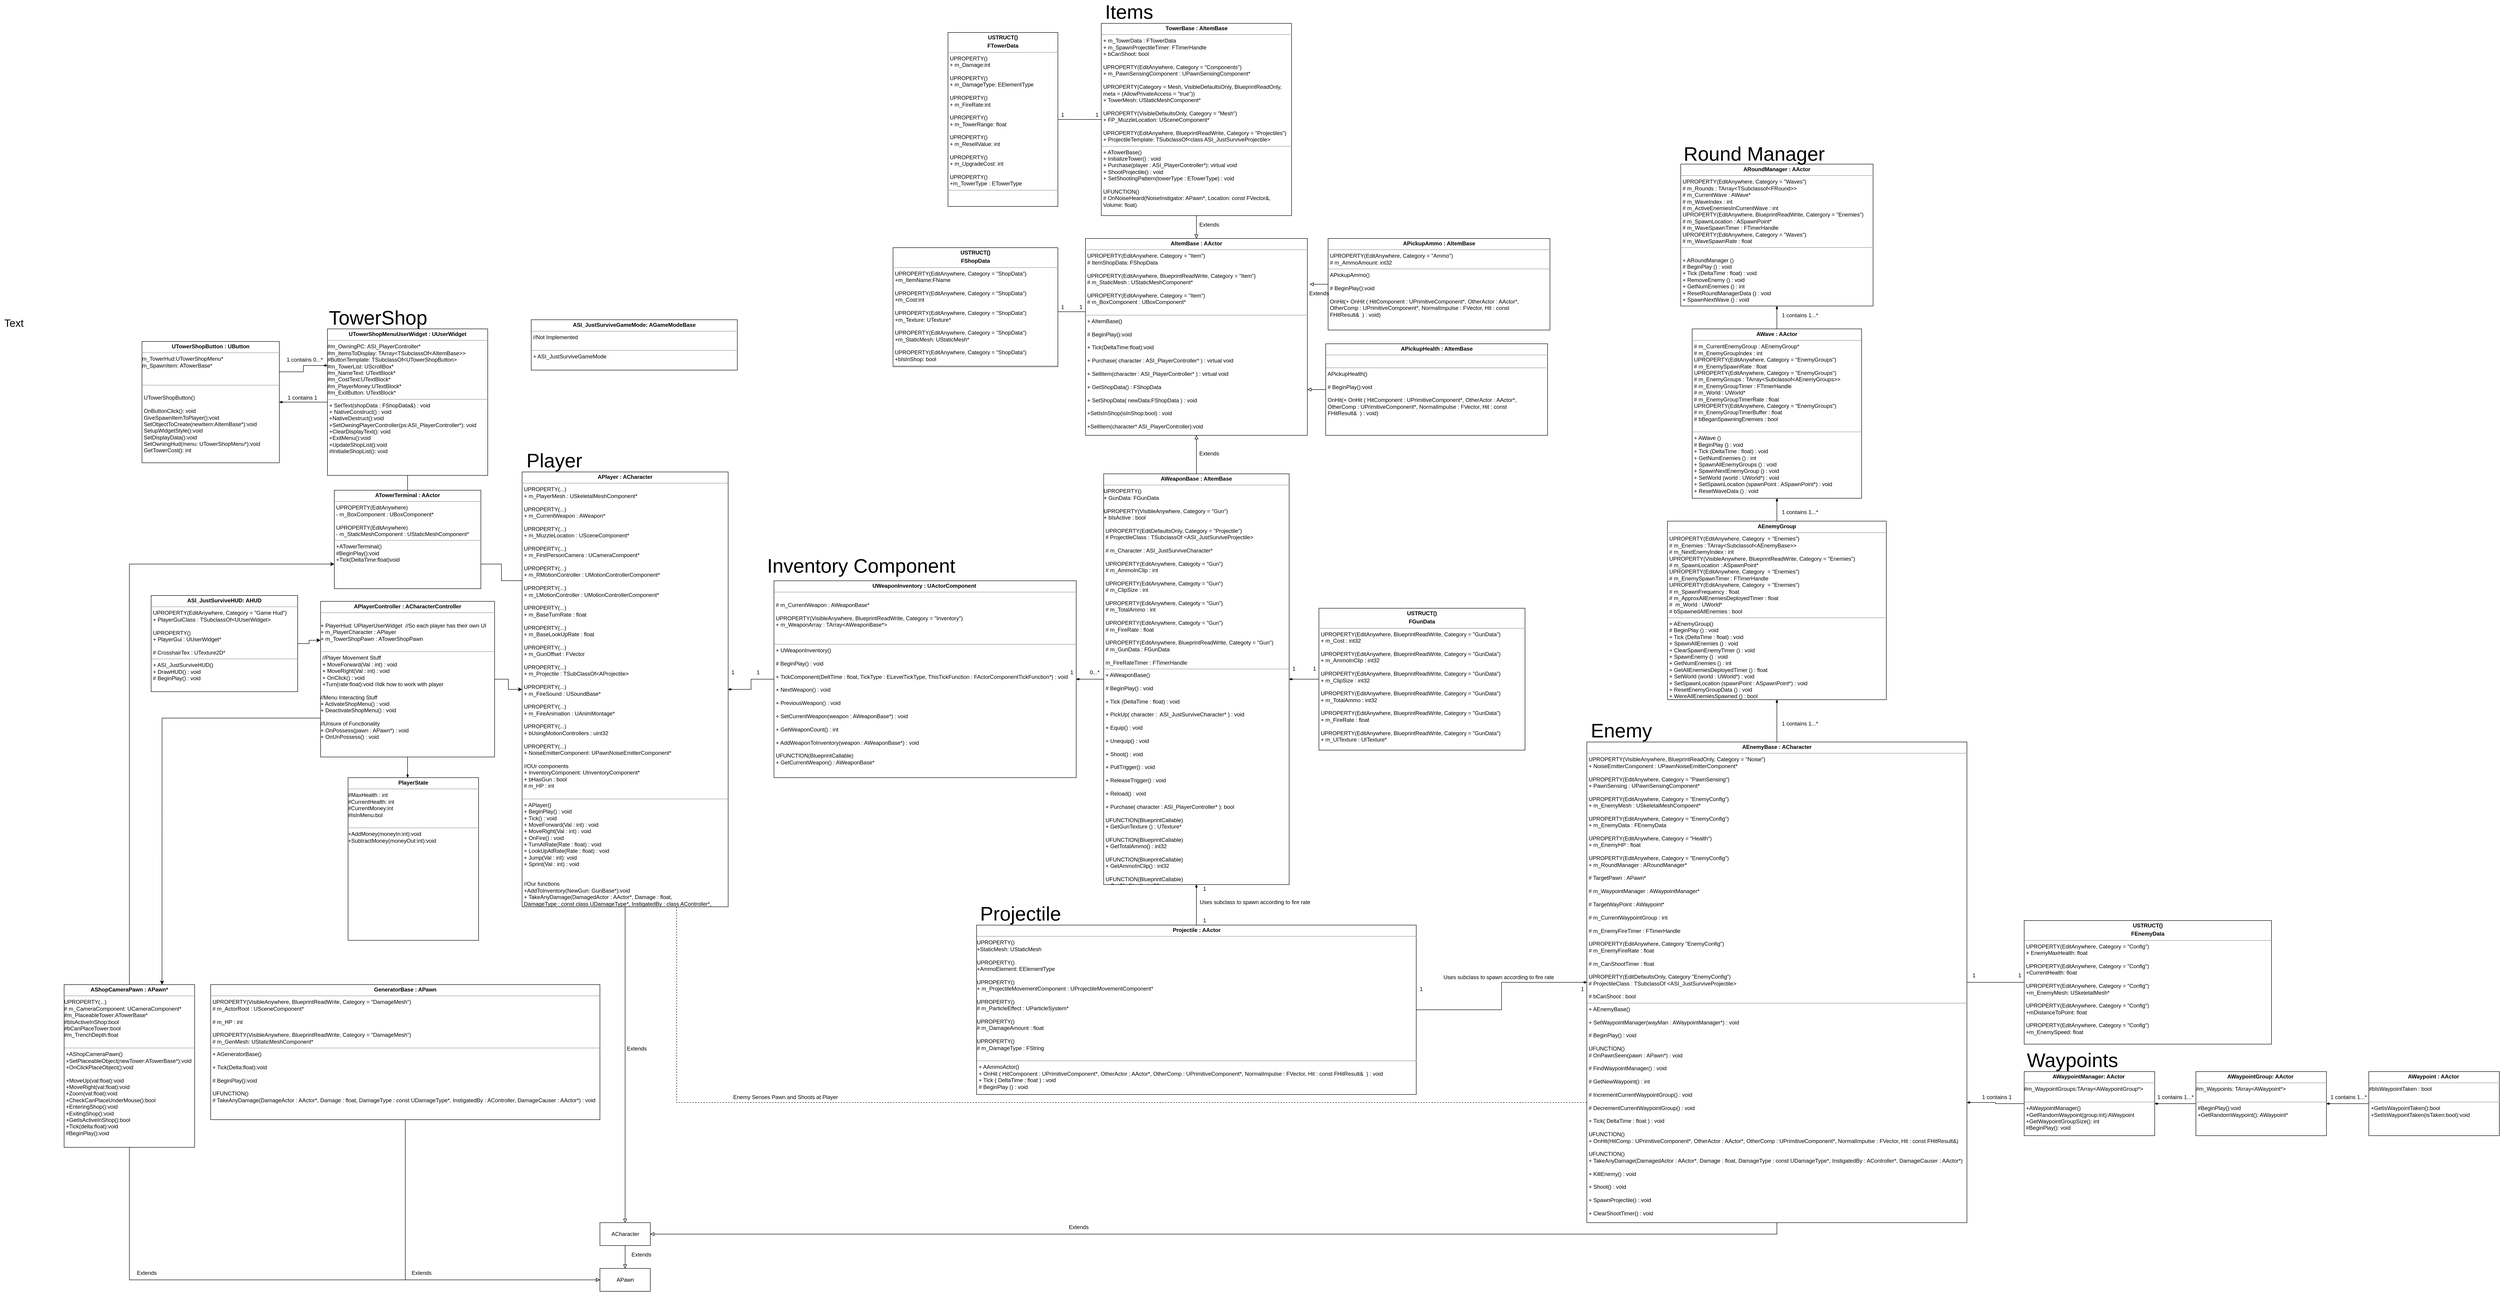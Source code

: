 <mxfile version="12.9.14" type="google"><diagram id="z__rOnFofzAcD_uqCNvV" name="Page-1"><mxGraphModel dx="1783" dy="6448" grid="1" gridSize="10" guides="1" tooltips="1" connect="1" arrows="1" fold="1" page="1" pageScale="1" pageWidth="850" pageHeight="1100" math="0" shadow="0"><root><mxCell id="0"/><mxCell id="1" parent="0"/><mxCell id="G7VgXWuzddmziyWg0fvh-42" style="edgeStyle=orthogonalEdgeStyle;rounded=0;orthogonalLoop=1;jettySize=auto;html=1;exitX=0.5;exitY=1;exitDx=0;exitDy=0;entryX=0;entryY=0.5;entryDx=0;entryDy=0;endArrow=block;endFill=0;" parent="1" source="78nwxT6QLRnMuwBv5ANj-4" target="G7VgXWuzddmziyWg0fvh-32" edge="1"><mxGeometry relative="1" as="geometry"/></mxCell><mxCell id="78nwxT6QLRnMuwBv5ANj-4" value="&lt;p style=&quot;margin: 0px ; margin-top: 4px ; text-align: center&quot;&gt;&lt;b&gt;GeneratorBase : APawn&lt;br&gt;&lt;/b&gt;&lt;/p&gt;&lt;hr size=&quot;1&quot;&gt;&lt;p style=&quot;margin: 0px ; margin-left: 4px&quot;&gt;UPROPERTY(VisibleAnywhere, BlueprintReadWrite, Category = &quot;DamageMesh&quot;)&lt;/p&gt;&lt;p style=&quot;margin: 0px ; margin-left: 4px&quot;&gt;# m_ActorRoot : USceneComponent*&lt;br&gt;&lt;/p&gt;&lt;p style=&quot;margin: 0px ; margin-left: 4px&quot;&gt;&lt;br&gt;&lt;/p&gt;&lt;p style=&quot;margin: 0px ; margin-left: 4px&quot;&gt;# m_HP : int&lt;br&gt;&lt;/p&gt;&lt;p style=&quot;margin: 0px ; margin-left: 4px&quot;&gt;&lt;br&gt;&lt;/p&gt;&lt;p style=&quot;margin: 0px ; margin-left: 4px&quot;&gt;UPROPERTY(VisibleAnywhere, BlueprintReadWrite, Category = &quot;DamageMesh&quot;)&lt;br&gt;&lt;/p&gt;&lt;p style=&quot;margin: 0px ; margin-left: 4px&quot;&gt;# m_GenMesh: UStaticMeshComponent*&lt;br&gt;&lt;/p&gt;&lt;hr size=&quot;1&quot;&gt;&lt;p style=&quot;margin: 0px ; margin-left: 4px&quot;&gt;+ AGeneratorBase()&lt;/p&gt;&lt;p style=&quot;margin: 0px ; margin-left: 4px&quot;&gt;&lt;br&gt;&lt;/p&gt;&lt;p style=&quot;margin: 0px ; margin-left: 4px&quot;&gt;+ Tick(Delta:float):void&lt;/p&gt;&lt;p style=&quot;margin: 0px ; margin-left: 4px&quot;&gt;&lt;br&gt;&lt;/p&gt;&lt;p style=&quot;margin: 0px ; margin-left: 4px&quot;&gt;# BeginPlay():void&lt;/p&gt;&lt;p style=&quot;margin: 0px ; margin-left: 4px&quot;&gt;&lt;br&gt;&lt;/p&gt;&lt;p style=&quot;margin: 0px ; margin-left: 4px&quot;&gt;UFUNCTION()&lt;/p&gt;&lt;p style=&quot;margin: 0px ; margin-left: 4px&quot;&gt;# TakeAnyDamage(DamageActor : AActor*, Damage : float, DamageType : const UDamageType*, InstigatedBy : AController, DamageCauser : AActor*) : void&lt;br&gt;&lt;/p&gt;" style="verticalAlign=top;align=left;overflow=fill;fontSize=12;fontFamily=Helvetica;html=1;" parent="1" vertex="1"><mxGeometry x="-100" y="-3050" width="850" height="295" as="geometry"/></mxCell><mxCell id="52jFLbh1WCEEV9cuhcIo-44" value="&lt;p style=&quot;margin: 0px ; margin-top: 4px ; text-align: center&quot;&gt;&lt;b&gt;ASI_JustSurviveGameMode: AGameModeBase&lt;/b&gt;&lt;/p&gt;&lt;hr size=&quot;1&quot;&gt;&lt;p style=&quot;margin: 0px ; margin-left: 4px&quot;&gt;//Not Implemented&lt;/p&gt;&lt;p style=&quot;margin: 0px ; margin-left: 4px&quot;&gt;&lt;br&gt;&lt;/p&gt;&lt;hr size=&quot;1&quot;&gt;&lt;p style=&quot;margin: 0px ; margin-left: 4px&quot;&gt;+ ASI_JustSurviveGameMode&lt;/p&gt;" style="verticalAlign=top;align=left;overflow=fill;fontSize=12;fontFamily=Helvetica;html=1;" parent="1" vertex="1"><mxGeometry x="600" y="-4502.5" width="450" height="110" as="geometry"/></mxCell><mxCell id="52jFLbh1WCEEV9cuhcIo-15" value="&lt;span style=&quot;font-size: 43px&quot;&gt;Items&lt;/span&gt;" style="text;html=1;align=center;verticalAlign=middle;resizable=0;points=[];autosize=1;" parent="1" vertex="1"><mxGeometry x="1844.75" y="-5190" width="120" height="30" as="geometry"/></mxCell><mxCell id="52jFLbh1WCEEV9cuhcIo-29" value="&lt;font style=&quot;font-size: 43px&quot;&gt;Player&lt;/font&gt;" style="text;html=1;align=center;verticalAlign=middle;resizable=0;points=[];autosize=1;" parent="1" vertex="1"><mxGeometry x="580" y="-4210" width="140" height="30" as="geometry"/></mxCell><mxCell id="ZMu0RdUf4o5RPox2_RbW-16" style="edgeStyle=orthogonalEdgeStyle;rounded=0;orthogonalLoop=1;jettySize=auto;html=1;entryX=0;entryY=0.5;entryDx=0;entryDy=0;endArrow=none;endFill=0;" parent="1" source="2rkAtz8122Q_wnU26Kyu-2" target="ZMu0RdUf4o5RPox2_RbW-1" edge="1"><mxGeometry relative="1" as="geometry"/></mxCell><mxCell id="G7VgXWuzddmziyWg0fvh-4" style="edgeStyle=orthogonalEdgeStyle;rounded=0;orthogonalLoop=1;jettySize=auto;html=1;exitX=0.5;exitY=0;exitDx=0;exitDy=0;entryX=0.5;entryY=1;entryDx=0;entryDy=0;endArrow=diamondThin;endFill=1;" parent="1" source="2rkAtz8122Q_wnU26Kyu-2" target="2rkAtz8122Q_wnU26Kyu-8" edge="1"><mxGeometry relative="1" as="geometry"/></mxCell><mxCell id="G7VgXWuzddmziyWg0fvh-35" style="edgeStyle=orthogonalEdgeStyle;rounded=0;orthogonalLoop=1;jettySize=auto;html=1;exitX=0.5;exitY=1;exitDx=0;exitDy=0;entryX=1;entryY=0.5;entryDx=0;entryDy=0;endArrow=block;endFill=0;" parent="1" source="2rkAtz8122Q_wnU26Kyu-2" target="G7VgXWuzddmziyWg0fvh-33" edge="1"><mxGeometry relative="1" as="geometry"/></mxCell><mxCell id="2rkAtz8122Q_wnU26Kyu-2" value="&lt;p style=&quot;margin: 0px ; margin-top: 4px ; text-align: center&quot;&gt;&lt;b&gt;AEnemyBase : ACharacter&lt;/b&gt;&lt;/p&gt;&lt;hr size=&quot;1&quot;&gt;&lt;p style=&quot;margin: 0px ; margin-left: 4px&quot;&gt;&lt;span&gt;UPROPERTY(VisibleAnywhere, BlueprintReadOnly, Category = &quot;Noise&quot;)&lt;/span&gt;&lt;br&gt;&lt;/p&gt;&lt;p style=&quot;margin: 0px ; margin-left: 4px&quot;&gt;+ NoiseEmitterComponent : UPawnNoiseEmitterComponent*&lt;/p&gt;&lt;p style=&quot;margin: 0px ; margin-left: 4px&quot;&gt;&lt;br&gt;&lt;/p&gt;&lt;p style=&quot;margin: 0px 0px 0px 4px&quot;&gt;UPROPERTY(EditAnywhere, Category = &quot;PawnSensing&quot;)&lt;/p&gt;&lt;p style=&quot;margin: 0px 0px 0px 4px&quot;&gt;+ PawnSensing : UPawnSensingComponent*&lt;/p&gt;&lt;p style=&quot;margin: 0px 0px 0px 4px&quot;&gt;&lt;br&gt;&lt;/p&gt;&lt;p style=&quot;margin: 0px 0px 0px 4px&quot;&gt;UPROPERTY(EditAnywhere, Category = &quot;EnemyConfig&quot;)&lt;/p&gt;&lt;p style=&quot;margin: 0px 0px 0px 4px&quot;&gt;+ m_EnemyMesh : USkeletalMeshCompoent*&lt;/p&gt;&lt;p style=&quot;margin: 0px 0px 0px 4px&quot;&gt;&lt;br&gt;&lt;/p&gt;&lt;p style=&quot;margin: 0px 0px 0px 4px&quot;&gt;UPROPERTY(EditAnywhere, Category = &quot;EnemyConfig&quot;)&lt;/p&gt;&lt;p style=&quot;margin: 0px 0px 0px 4px&quot;&gt;+ m_EnemyData : FEnemyData&lt;/p&gt;&lt;p style=&quot;margin: 0px 0px 0px 4px&quot;&gt;&lt;br&gt;&lt;/p&gt;&lt;p style=&quot;margin: 0px 0px 0px 4px&quot;&gt;UPROPERTY(EditAnywhere, Category = &quot;Health&quot;)&lt;/p&gt;&lt;p style=&quot;margin: 0px 0px 0px 4px&quot;&gt;+ m_EnemyHP : float&lt;/p&gt;&lt;p style=&quot;margin: 0px 0px 0px 4px&quot;&gt;&lt;br&gt;&lt;/p&gt;&lt;p style=&quot;margin: 0px 0px 0px 4px&quot;&gt;UPROPERTY(EditAnywhere, Category = &quot;EnemyConfig&quot;)&lt;/p&gt;&lt;p style=&quot;margin: 0px 0px 0px 4px&quot;&gt;+ m_RoundManager : ARoundManager*&lt;/p&gt;&lt;p style=&quot;margin: 0px 0px 0px 4px&quot;&gt;&lt;br&gt;&lt;/p&gt;&lt;p style=&quot;margin: 0px 0px 0px 4px&quot;&gt;# TargetPawn : APawn*&lt;br&gt;&lt;/p&gt;&lt;p style=&quot;margin: 0px 0px 0px 4px&quot;&gt;&lt;br&gt;&lt;/p&gt;&lt;p style=&quot;margin: 0px 0px 0px 4px&quot;&gt;# m_WaypointManager : AWaypointManager*&amp;nbsp;&lt;/p&gt;&lt;p style=&quot;margin: 0px 0px 0px 4px&quot;&gt;&lt;br&gt;&lt;/p&gt;&lt;p style=&quot;margin: 0px 0px 0px 4px&quot;&gt;# TargetWayPoint : AWaypoint*&amp;nbsp;&lt;/p&gt;&lt;p style=&quot;margin: 0px 0px 0px 4px&quot;&gt;&lt;br&gt;&lt;/p&gt;&lt;p style=&quot;margin: 0px 0px 0px 4px&quot;&gt;# m_CurrentWaypointGroup : int&lt;/p&gt;&lt;p style=&quot;margin: 0px 0px 0px 4px&quot;&gt;&lt;br&gt;&lt;/p&gt;&lt;p style=&quot;margin: 0px 0px 0px 4px&quot;&gt;# m_EnemyFireTimer : FTimerHandle&lt;/p&gt;&lt;p style=&quot;margin: 0px 0px 0px 4px&quot;&gt;&lt;br&gt;&lt;/p&gt;&lt;p style=&quot;margin: 0px 0px 0px 4px&quot;&gt;UPROPERTY(EditAnywhere, Category &quot;EnemyConfig&quot;)&lt;/p&gt;&lt;p style=&quot;margin: 0px 0px 0px 4px&quot;&gt;# m_EnemyFireRate : float&lt;/p&gt;&lt;p style=&quot;margin: 0px 0px 0px 4px&quot;&gt;&lt;br&gt;&lt;/p&gt;&lt;p style=&quot;margin: 0px 0px 0px 4px&quot;&gt;# m_CanShootTimer : float&amp;nbsp;&lt;/p&gt;&lt;p style=&quot;margin: 0px 0px 0px 4px&quot;&gt;&lt;br&gt;&lt;/p&gt;&lt;p style=&quot;margin: 0px 0px 0px 4px&quot;&gt;UPROPERTY(EditDefaultsOnly, Category &quot;EnemyConfig&quot;)&lt;/p&gt;&lt;p style=&quot;margin: 0px 0px 0px 4px&quot;&gt;# ProjectileClass : TSubclassOf &amp;lt;ASI_JustSurviveProjectile&amp;gt;&lt;/p&gt;&lt;p style=&quot;margin: 0px 0px 0px 4px&quot;&gt;&lt;br&gt;&lt;/p&gt;&lt;p style=&quot;margin: 0px 0px 0px 4px&quot;&gt;# bCanShoot : bool&amp;nbsp;&lt;/p&gt;&lt;hr size=&quot;1&quot;&gt;&lt;p style=&quot;margin: 0px ; margin-left: 4px&quot;&gt;+ AEnemyBase()&lt;/p&gt;&lt;p style=&quot;margin: 0px ; margin-left: 4px&quot;&gt;&lt;br&gt;&lt;/p&gt;&lt;p style=&quot;margin: 0px ; margin-left: 4px&quot;&gt;+ SetWaypointManager(wayMan : AWaypointManager*) : void&lt;/p&gt;&lt;p style=&quot;margin: 0px ; margin-left: 4px&quot;&gt;&lt;br&gt;&lt;/p&gt;&lt;p style=&quot;margin: 0px ; margin-left: 4px&quot;&gt;# BeginPlay() : void&lt;/p&gt;&lt;p style=&quot;margin: 0px ; margin-left: 4px&quot;&gt;&lt;br&gt;&lt;/p&gt;&lt;p style=&quot;margin: 0px ; margin-left: 4px&quot;&gt;UFUNCTION()&lt;/p&gt;&lt;p style=&quot;margin: 0px ; margin-left: 4px&quot;&gt;# OnPawnSeen(pawn : APawn*) : void&lt;/p&gt;&lt;p style=&quot;margin: 0px ; margin-left: 4px&quot;&gt;&lt;br&gt;&lt;/p&gt;&lt;p style=&quot;margin: 0px ; margin-left: 4px&quot;&gt;# FindWaypointManager() : void&lt;/p&gt;&lt;p style=&quot;margin: 0px ; margin-left: 4px&quot;&gt;&lt;br&gt;&lt;/p&gt;&lt;p style=&quot;margin: 0px ; margin-left: 4px&quot;&gt;# GetNewWaypoint() : int&lt;/p&gt;&lt;p style=&quot;margin: 0px ; margin-left: 4px&quot;&gt;&lt;br&gt;&lt;/p&gt;&lt;p style=&quot;margin: 0px ; margin-left: 4px&quot;&gt;# IncrementCurrentWaypointGroup() : void&lt;br&gt;&lt;/p&gt;&lt;p style=&quot;margin: 0px ; margin-left: 4px&quot;&gt;&lt;br&gt;&lt;/p&gt;&lt;p style=&quot;margin: 0px ; margin-left: 4px&quot;&gt;# DecrementCurrentWaypointGroup() : void&lt;br&gt;&lt;/p&gt;&lt;p style=&quot;margin: 0px ; margin-left: 4px&quot;&gt;&lt;br&gt;&lt;/p&gt;&lt;p style=&quot;margin: 0px ; margin-left: 4px&quot;&gt;+ Tick( DeltaTime : float ) : void&lt;/p&gt;&lt;p style=&quot;margin: 0px ; margin-left: 4px&quot;&gt;&lt;br&gt;&lt;/p&gt;&lt;p style=&quot;margin: 0px ; margin-left: 4px&quot;&gt;UFUNCTION()&lt;/p&gt;&lt;p style=&quot;margin: 0px ; margin-left: 4px&quot;&gt;+ OnHit(HitComp : UPrimitiveComponent*, OtherActor : AActor*, OtherComp : UPrimitiveComponent*, NormalImpulse : FVector, Hit : const FHitResult&amp;amp;)&lt;/p&gt;&lt;p style=&quot;margin: 0px ; margin-left: 4px&quot;&gt;&lt;br&gt;&lt;/p&gt;&lt;p style=&quot;margin: 0px ; margin-left: 4px&quot;&gt;UFUNCTION()&lt;/p&gt;&lt;p style=&quot;margin: 0px ; margin-left: 4px&quot;&gt;+ TakeAnyDamage(DamagedActor : AActor*, Damage : float, DamageType : const UDamageType*, InstigatedBy : AController*, DamageCauser : AActor*)&lt;/p&gt;&lt;p style=&quot;margin: 0px ; margin-left: 4px&quot;&gt;&lt;br&gt;&lt;/p&gt;&lt;p style=&quot;margin: 0px ; margin-left: 4px&quot;&gt;+ KillEnemy() : void&lt;/p&gt;&lt;p style=&quot;margin: 0px ; margin-left: 4px&quot;&gt;&lt;br&gt;&lt;/p&gt;&lt;p style=&quot;margin: 0px ; margin-left: 4px&quot;&gt;+ Shoot() : void&lt;/p&gt;&lt;p style=&quot;margin: 0px ; margin-left: 4px&quot;&gt;&lt;br&gt;&lt;/p&gt;&lt;p style=&quot;margin: 0px ; margin-left: 4px&quot;&gt;+ SpawnProjectile() : void&lt;/p&gt;&lt;p style=&quot;margin: 0px ; margin-left: 4px&quot;&gt;&lt;br&gt;&lt;/p&gt;&lt;p style=&quot;margin: 0px ; margin-left: 4px&quot;&gt;+ ClearShootTimer() : void&lt;/p&gt;&lt;p style=&quot;margin: 0px ; margin-left: 4px&quot;&gt;&lt;br&gt;&lt;/p&gt;" style="verticalAlign=top;align=left;overflow=fill;fontSize=12;fontFamily=Helvetica;html=1;" parent="1" vertex="1"><mxGeometry x="2905" y="-3580" width="830" height="1050" as="geometry"/></mxCell><mxCell id="52jFLbh1WCEEV9cuhcIo-35" value="&lt;font style=&quot;font-size: 43px&quot;&gt;Enemy&lt;/font&gt;" style="text;html=1;align=center;verticalAlign=middle;resizable=0;points=[];autosize=1;" parent="1" vertex="1"><mxGeometry x="2905" y="-3620" width="150" height="30" as="geometry"/></mxCell><mxCell id="ZMu0RdUf4o5RPox2_RbW-1" value="&lt;p style=&quot;margin: 0px ; margin-top: 4px ; text-align: center&quot;&gt;&lt;b&gt;USTRUCT()&lt;/b&gt;&lt;/p&gt;&lt;p style=&quot;margin: 0px ; margin-top: 4px ; text-align: center&quot;&gt;&lt;b&gt;FEnemyData&lt;/b&gt;&lt;br&gt;&lt;/p&gt;&lt;hr size=&quot;1&quot;&gt;&lt;p style=&quot;margin: 0px ; margin-left: 4px&quot;&gt;UPROPERTY(EditAnywhere, Category = &quot;Config&quot;)&lt;/p&gt;&lt;p style=&quot;margin: 0px ; margin-left: 4px&quot;&gt;+ EnemyMaxHealth: float&lt;/p&gt;&lt;p style=&quot;margin: 0px ; margin-left: 4px&quot;&gt;&lt;br&gt;&lt;/p&gt;&lt;p style=&quot;margin: 0px ; margin-left: 4px&quot;&gt;UPROPERTY(EditAnywhere, Category = &quot;Config&quot;)&lt;br&gt;&lt;/p&gt;&lt;p style=&quot;margin: 0px ; margin-left: 4px&quot;&gt;+CurrentHealth: float&lt;/p&gt;&lt;p style=&quot;margin: 0px ; margin-left: 4px&quot;&gt;&lt;br&gt;&lt;/p&gt;&lt;p style=&quot;margin: 0px ; margin-left: 4px&quot;&gt;UPROPERTY(EditAnywhere, Category = &quot;Config&quot;)&lt;br&gt;&lt;/p&gt;&lt;p style=&quot;margin: 0px ; margin-left: 4px&quot;&gt;+m_EnemyMesh: USkeletalMesh*&lt;/p&gt;&lt;p style=&quot;margin: 0px ; margin-left: 4px&quot;&gt;&lt;br&gt;&lt;/p&gt;&lt;p style=&quot;margin: 0px ; margin-left: 4px&quot;&gt;UPROPERTY(EditAnywhere, Category = &quot;Config&quot;)&lt;br&gt;&lt;/p&gt;&lt;p style=&quot;margin: 0px ; margin-left: 4px&quot;&gt;+mDistanceToPoint: float&lt;/p&gt;&lt;p style=&quot;margin: 0px ; margin-left: 4px&quot;&gt;&lt;br&gt;&lt;/p&gt;&lt;p style=&quot;margin: 0px ; margin-left: 4px&quot;&gt;UPROPERTY(EditAnywhere, Category = &quot;Config&quot;)&lt;br&gt;&lt;/p&gt;&lt;p style=&quot;margin: 0px ; margin-left: 4px&quot;&gt;+m_EnemySpeed: float&lt;/p&gt;&lt;p style=&quot;margin: 0px ; margin-left: 4px&quot;&gt;&lt;br&gt;&lt;/p&gt;&lt;p style=&quot;margin: 0px ; margin-left: 4px&quot;&gt;&lt;br&gt;&lt;/p&gt;" style="verticalAlign=top;align=left;overflow=fill;fontSize=12;fontFamily=Helvetica;html=1;" parent="1" vertex="1"><mxGeometry x="3860" y="-3190" width="540" height="270" as="geometry"/></mxCell><mxCell id="G7VgXWuzddmziyWg0fvh-56" style="edgeStyle=orthogonalEdgeStyle;rounded=0;orthogonalLoop=1;jettySize=auto;html=1;exitX=0.5;exitY=1;exitDx=0;exitDy=0;entryX=0;entryY=0.5;entryDx=0;entryDy=0;endArrow=block;endFill=0;" parent="1" source="XEPQHAFhFk5wAYmIjzVe-1" target="G7VgXWuzddmziyWg0fvh-32" edge="1"><mxGeometry relative="1" as="geometry"/></mxCell><mxCell id="G7VgXWuzddmziyWg0fvh-69" style="edgeStyle=orthogonalEdgeStyle;rounded=0;orthogonalLoop=1;jettySize=auto;html=1;exitX=0.5;exitY=0;exitDx=0;exitDy=0;entryX=0;entryY=0.75;entryDx=0;entryDy=0;endArrow=classic;endFill=1;" parent="1" source="XEPQHAFhFk5wAYmIjzVe-1" target="52jFLbh1WCEEV9cuhcIo-45" edge="1"><mxGeometry relative="1" as="geometry"/></mxCell><mxCell id="XEPQHAFhFk5wAYmIjzVe-1" value="&lt;p style=&quot;margin: 0px ; margin-top: 4px ; text-align: center&quot;&gt;&lt;b&gt;AShopCameraPawn : APawn*&lt;/b&gt;&lt;/p&gt;&lt;hr size=&quot;1&quot;&gt;&lt;p style=&quot;margin: 0px ; margin-left: 4px&quot;&gt;&lt;/p&gt;UPROPERTY(...)&lt;br&gt;# m_CameraComponent: UCameraComponent*&lt;br&gt;#m_PlaceableTower:ATowerBase*&lt;br&gt;#bIsActiveInShop:bool&lt;br&gt;#bCanPlaceTower:bool&lt;br&gt;#m_TrenchDepth:float&lt;br&gt;&lt;br&gt;&lt;hr size=&quot;1&quot;&gt;&lt;p style=&quot;margin: 0px ; margin-left: 4px&quot;&gt;+AShopCameraPawn()&lt;/p&gt;&lt;p style=&quot;margin: 0px ; margin-left: 4px&quot;&gt;+SetPlaceableObject(newTower:ATowerBase*):void&lt;/p&gt;&lt;p style=&quot;margin: 0px ; margin-left: 4px&quot;&gt;+OnClickPlaceObject():void&lt;/p&gt;&lt;p style=&quot;margin: 0px ; margin-left: 4px&quot;&gt;&lt;br&gt;&lt;/p&gt;&lt;p style=&quot;margin: 0px ; margin-left: 4px&quot;&gt;+MoveUp(val:float):void&lt;/p&gt;&lt;p style=&quot;margin: 0px ; margin-left: 4px&quot;&gt;+MoveRight(val:float):void&lt;/p&gt;&lt;p style=&quot;margin: 0px ; margin-left: 4px&quot;&gt;+Zoom(val:float):void&lt;/p&gt;&lt;p style=&quot;margin: 0px ; margin-left: 4px&quot;&gt;+CheckCanPlaceUnderMouse():bool&lt;/p&gt;&lt;p style=&quot;margin: 0px ; margin-left: 4px&quot;&gt;+EnteringShop():void&lt;/p&gt;&lt;p style=&quot;margin: 0px ; margin-left: 4px&quot;&gt;+ExitingShop():void&lt;/p&gt;&lt;p style=&quot;margin: 0px ; margin-left: 4px&quot;&gt;+GetIsActiveInShop():bool&lt;/p&gt;&lt;p style=&quot;margin: 0px ; margin-left: 4px&quot;&gt;+Tick(delta:float):void&lt;/p&gt;&lt;p style=&quot;margin: 0px ; margin-left: 4px&quot;&gt;#BeginPlay():void&lt;/p&gt;&lt;p style=&quot;margin: 0px ; margin-left: 4px&quot;&gt;&lt;br&gt;&lt;/p&gt;" style="verticalAlign=top;align=left;overflow=fill;fontSize=12;fontFamily=Helvetica;html=1;" parent="1" vertex="1"><mxGeometry x="-420" y="-3050" width="285" height="355.5" as="geometry"/></mxCell><mxCell id="G7VgXWuzddmziyWg0fvh-73" style="edgeStyle=orthogonalEdgeStyle;rounded=0;orthogonalLoop=1;jettySize=auto;html=1;exitX=0;exitY=0.5;exitDx=0;exitDy=0;entryX=1;entryY=0.5;entryDx=0;entryDy=0;endArrow=diamondThin;endFill=1;" parent="1" source="52jFLbh1WCEEV9cuhcIo-46" target="52jFLbh1WCEEV9cuhcIo-48" edge="1"><mxGeometry relative="1" as="geometry"/></mxCell><mxCell id="52jFLbh1WCEEV9cuhcIo-46" value="&lt;p style=&quot;margin: 0px ; margin-top: 4px ; text-align: center&quot;&gt;&lt;b&gt;UTowerShopMenuUserWidget : UUserWidget&lt;/b&gt;&lt;/p&gt;&lt;hr size=&quot;1&quot;&gt;&lt;div&gt;&lt;span&gt;#m_OwningPC: ASI_PlayerController*&lt;/span&gt;&lt;/div&gt;&lt;div&gt;&lt;span&gt;#m_ItemsToDisplay: TArray&amp;lt;TSubclassOf&amp;lt;AItemBase&amp;gt;&amp;gt;&lt;/span&gt;&lt;/div&gt;&lt;div&gt;#ButtonTemplate: TSubclassOf&amp;lt;UTowerShopButton&amp;gt;&lt;/div&gt;&lt;div&gt;#m_TowerList: UScrollBox*&lt;/div&gt;&lt;div&gt;#m_NameText: UTextBlock*&lt;/div&gt;&lt;div&gt;#m_CostText:UTextBlock*&lt;/div&gt;&lt;div&gt;#m_PlayerMoney:UTextBlock*&lt;/div&gt;&lt;div&gt;#m_ExitButton: UTextBlock*&lt;/div&gt;&lt;hr size=&quot;1&quot;&gt;&lt;p style=&quot;margin: 0px ; margin-left: 4px&quot;&gt;+ SetText(shopData : FShopData&amp;amp;) : void&lt;/p&gt;&lt;p style=&quot;margin: 0px ; margin-left: 4px&quot;&gt;+ NativeConstruct() : void&lt;/p&gt;&lt;p style=&quot;margin: 0px ; margin-left: 4px&quot;&gt;+NativeDestruct():void&amp;nbsp;&lt;/p&gt;&lt;p style=&quot;margin: 0px ; margin-left: 4px&quot;&gt;+SetOwningPlayerController(ps:ASI_PlayerController*): void&lt;/p&gt;&lt;p style=&quot;margin: 0px ; margin-left: 4px&quot;&gt;+ClearDisplayText(): void&lt;/p&gt;&lt;p style=&quot;margin: 0px ; margin-left: 4px&quot;&gt;+ExitMenu():void&lt;/p&gt;&lt;p style=&quot;margin: 0px ; margin-left: 4px&quot;&gt;+UpdateShopList():void&lt;/p&gt;&lt;p style=&quot;margin: 0px ; margin-left: 4px&quot;&gt;#InitialieShopList(): void&lt;/p&gt;&lt;p style=&quot;margin: 0px ; margin-left: 4px&quot;&gt;&lt;br&gt;&lt;/p&gt;" style="verticalAlign=top;align=left;overflow=fill;fontSize=12;fontFamily=Helvetica;html=1;" parent="1" vertex="1"><mxGeometry x="155" y="-4482.5" width="350" height="320" as="geometry"/></mxCell><mxCell id="G7VgXWuzddmziyWg0fvh-70" style="edgeStyle=orthogonalEdgeStyle;rounded=0;orthogonalLoop=1;jettySize=auto;html=1;exitX=1;exitY=0.75;exitDx=0;exitDy=0;entryX=0;entryY=0.25;entryDx=0;entryDy=0;endArrow=none;endFill=0;" parent="1" source="52jFLbh1WCEEV9cuhcIo-45" target="Drm8UTeeb4uwQXgdhH54-1" edge="1"><mxGeometry relative="1" as="geometry"/></mxCell><mxCell id="G7VgXWuzddmziyWg0fvh-74" style="edgeStyle=orthogonalEdgeStyle;rounded=0;orthogonalLoop=1;jettySize=auto;html=1;exitX=0.5;exitY=0;exitDx=0;exitDy=0;entryX=0.5;entryY=1;entryDx=0;entryDy=0;endArrow=none;endFill=0;" parent="1" source="52jFLbh1WCEEV9cuhcIo-45" target="52jFLbh1WCEEV9cuhcIo-46" edge="1"><mxGeometry relative="1" as="geometry"/></mxCell><mxCell id="52jFLbh1WCEEV9cuhcIo-45" value="&lt;p style=&quot;margin: 0px ; margin-top: 4px ; text-align: center&quot;&gt;&lt;b&gt;ATowerTerminal : AActor&lt;/b&gt;&lt;/p&gt;&lt;hr size=&quot;1&quot;&gt;&lt;p style=&quot;margin: 0px ; margin-left: 4px&quot;&gt;UPROPERTY(EditAnywhere)&lt;/p&gt;&lt;p style=&quot;margin: 0px ; margin-left: 4px&quot;&gt;- m_BoxComponent : UBoxComponent*&lt;/p&gt;&lt;p style=&quot;margin: 0px ; margin-left: 4px&quot;&gt;&lt;br&gt;&lt;/p&gt;&lt;p style=&quot;margin: 0px ; margin-left: 4px&quot;&gt;UPROPERTY(EditAnywhere)&lt;/p&gt;&lt;p style=&quot;margin: 0px ; margin-left: 4px&quot;&gt;- m_StaticMeshComponent : UStaticMeshComponent*&amp;nbsp;&lt;/p&gt;&lt;hr size=&quot;1&quot;&gt;&lt;p style=&quot;margin: 0px ; margin-left: 4px&quot;&gt;+ATowerTerminal()&lt;/p&gt;&lt;p style=&quot;margin: 0px ; margin-left: 4px&quot;&gt;#BeginPlay():void&lt;/p&gt;&lt;p style=&quot;margin: 0px ; margin-left: 4px&quot;&gt;+Tick(DeltaTime:float)void&lt;/p&gt;" style="verticalAlign=top;align=left;overflow=fill;fontSize=12;fontFamily=Helvetica;html=1;" parent="1" vertex="1"><mxGeometry x="170" y="-4130" width="320" height="215" as="geometry"/></mxCell><mxCell id="G7VgXWuzddmziyWg0fvh-72" style="edgeStyle=orthogonalEdgeStyle;rounded=0;orthogonalLoop=1;jettySize=auto;html=1;exitX=1;exitY=0.25;exitDx=0;exitDy=0;entryX=0;entryY=0.25;entryDx=0;entryDy=0;endArrow=diamondThin;endFill=1;" parent="1" source="52jFLbh1WCEEV9cuhcIo-48" target="52jFLbh1WCEEV9cuhcIo-46" edge="1"><mxGeometry relative="1" as="geometry"/></mxCell><mxCell id="52jFLbh1WCEEV9cuhcIo-48" value="&lt;p style=&quot;margin: 0px ; margin-top: 4px ; text-align: center&quot;&gt;&lt;b&gt;UTowerShopButton : UButton&lt;/b&gt;&lt;/p&gt;&lt;hr size=&quot;1&quot;&gt;&lt;div&gt;&lt;span&gt;m_TowerHud:UTowerShopMenu*&lt;/span&gt;&lt;/div&gt;&lt;div&gt;&lt;span&gt;m_SpawnItem: ATowerBase*&lt;/span&gt;&lt;/div&gt;&lt;br&gt;&lt;div&gt;&lt;br&gt;&lt;/div&gt;&lt;hr size=&quot;1&quot;&gt;&lt;p style=&quot;margin: 0px ; margin-left: 4px&quot;&gt;&lt;br&gt;&lt;/p&gt;&lt;p style=&quot;margin: 0px ; margin-left: 4px&quot;&gt;UTowerShopButton()&lt;/p&gt;&lt;p style=&quot;margin: 0px ; margin-left: 4px&quot;&gt;&lt;br&gt;&lt;/p&gt;&lt;p style=&quot;margin: 0px ; margin-left: 4px&quot;&gt;OnButtonClick(): void&lt;/p&gt;&lt;p style=&quot;margin: 0px ; margin-left: 4px&quot;&gt;GiveSpawnItemToPlayer():void&lt;/p&gt;&lt;p style=&quot;margin: 0px ; margin-left: 4px&quot;&gt;SetObjectToCreate(newItem:AItemBase*):void&lt;/p&gt;&lt;p style=&quot;margin: 0px ; margin-left: 4px&quot;&gt;SetupWidgetStyle():void&lt;/p&gt;&lt;p style=&quot;margin: 0px ; margin-left: 4px&quot;&gt;SetDisplayData():void&lt;/p&gt;&lt;p style=&quot;margin: 0px ; margin-left: 4px&quot;&gt;SetOwningHud(menu: UTowerShopMenu*):void&lt;/p&gt;&lt;p style=&quot;margin: 0px ; margin-left: 4px&quot;&gt;GetTowerCost(): int&lt;/p&gt;" style="verticalAlign=top;align=left;overflow=fill;fontSize=12;fontFamily=Helvetica;html=1;" parent="1" vertex="1"><mxGeometry x="-250" y="-4455" width="300" height="265" as="geometry"/></mxCell><mxCell id="52jFLbh1WCEEV9cuhcIo-50" value="&lt;span style=&quot;font-size: 43px&quot;&gt;TowerShop&lt;/span&gt;" style="text;html=1;align=center;verticalAlign=middle;resizable=0;points=[];autosize=1;" parent="1" vertex="1"><mxGeometry x="150" y="-4522.5" width="230" height="30" as="geometry"/></mxCell><mxCell id="vhrzmrYDc-qCT2VMPJGR-1" value="&lt;p style=&quot;margin: 0px ; margin-top: 4px ; text-align: center&quot;&gt;&lt;b&gt;PlayerState&lt;/b&gt;&lt;/p&gt;&lt;hr size=&quot;1&quot;&gt;&lt;p style=&quot;margin: 0px ; margin-left: 4px&quot;&gt;&lt;/p&gt;&lt;div&gt;#MaxHealth : int&lt;/div&gt;&lt;div&gt;#CurrentHealth: int&lt;/div&gt;&lt;div&gt;#CurrentMoney:int&lt;/div&gt;&lt;div&gt;#IsInMenu:bol&lt;br&gt;&lt;/div&gt;&lt;br&gt;&lt;hr size=&quot;1&quot;&gt;&lt;div&gt;+AddMoney(moneyIn:int):void&lt;/div&gt;&lt;div&gt;+SubtractMoney(moneyOut:int):void&lt;br&gt;&lt;/div&gt;&lt;p style=&quot;margin: 0px ; margin-left: 4px&quot;&gt;&lt;br&gt;&lt;/p&gt;" style="verticalAlign=top;align=left;overflow=fill;fontSize=12;fontFamily=Helvetica;html=1;" parent="1" vertex="1"><mxGeometry x="200" y="-3502.25" width="285" height="355.5" as="geometry"/></mxCell><mxCell id="IA_0ylIP4YTWF-B1Cd-h-1" style="edgeStyle=orthogonalEdgeStyle;rounded=0;orthogonalLoop=1;jettySize=auto;html=1;exitX=0;exitY=0.5;exitDx=0;exitDy=0;entryX=1;entryY=0.5;entryDx=0;entryDy=0;endArrow=diamondThin;endFill=1;" parent="1" source="2rkAtz8122Q_wnU26Kyu-1" target="Drm8UTeeb4uwQXgdhH54-1" edge="1"><mxGeometry relative="1" as="geometry"/></mxCell><mxCell id="2rkAtz8122Q_wnU26Kyu-1" value="&lt;p style=&quot;margin: 0px ; margin-top: 4px ; text-align: center&quot;&gt;&lt;b&gt;UWeaponInventory : UActorComponent&amp;nbsp;&lt;/b&gt;&lt;/p&gt;&lt;hr size=&quot;1&quot;&gt;&lt;p style=&quot;margin: 0px ; margin-left: 4px&quot;&gt;&lt;span&gt;&lt;br&gt;&lt;/span&gt;&lt;/p&gt;&lt;p style=&quot;margin: 0px ; margin-left: 4px&quot;&gt;&lt;span&gt;# m_CurrentWeapon : AWeaponBase*&amp;nbsp;&lt;/span&gt;&lt;br&gt;&lt;/p&gt;&lt;p style=&quot;margin: 0px ; margin-left: 4px&quot;&gt;&lt;br&gt;&lt;/p&gt;&lt;p style=&quot;margin: 0px ; margin-left: 4px&quot;&gt;UPROPERTY(VisibleAnywhere, BlueprintReadWrite, Category = &quot;Inventory&quot;)&lt;/p&gt;&lt;p style=&quot;margin: 0px ; margin-left: 4px&quot;&gt;+ m_WeaponArray : TArray&amp;lt;AWeaponBase*&amp;gt;&amp;nbsp;&lt;/p&gt;&lt;p style=&quot;margin: 0px ; margin-left: 4px&quot;&gt;&lt;br&gt;&lt;/p&gt;&lt;p style=&quot;margin: 0px ; margin-left: 4px&quot;&gt;&lt;br&gt;&lt;/p&gt;&lt;hr size=&quot;1&quot;&gt;&lt;p style=&quot;margin: 0px ; margin-left: 4px&quot;&gt;+ UWeaponInventory()&lt;/p&gt;&lt;p style=&quot;margin: 0px ; margin-left: 4px&quot;&gt;&lt;br&gt;&lt;/p&gt;&lt;p style=&quot;margin: 0px ; margin-left: 4px&quot;&gt;# BeginPlay() : void&lt;/p&gt;&lt;p style=&quot;margin: 0px ; margin-left: 4px&quot;&gt;&lt;br&gt;&lt;/p&gt;&lt;p style=&quot;margin: 0px ; margin-left: 4px&quot;&gt;+ TickComponent(DeltTime : float, TickType : ELevelTickType, ThisTickFunction : FActorComponentTickFunction*) : void&lt;/p&gt;&lt;p style=&quot;margin: 0px ; margin-left: 4px&quot;&gt;&lt;br&gt;&lt;/p&gt;&lt;p style=&quot;margin: 0px ; margin-left: 4px&quot;&gt;+ NextWeapon() : void&lt;/p&gt;&lt;p style=&quot;margin: 0px ; margin-left: 4px&quot;&gt;&lt;br&gt;&lt;/p&gt;&lt;p style=&quot;margin: 0px ; margin-left: 4px&quot;&gt;+ PreviousWeapon() : void&lt;/p&gt;&lt;p style=&quot;margin: 0px ; margin-left: 4px&quot;&gt;&lt;br&gt;&lt;/p&gt;&lt;p style=&quot;margin: 0px ; margin-left: 4px&quot;&gt;+ SetCurrentWeapon(weapon : AWeaponBase*) : void&lt;/p&gt;&lt;p style=&quot;margin: 0px ; margin-left: 4px&quot;&gt;&lt;br&gt;&lt;/p&gt;&lt;p style=&quot;margin: 0px ; margin-left: 4px&quot;&gt;+ GetWeaponCount() : int&lt;/p&gt;&lt;p style=&quot;margin: 0px ; margin-left: 4px&quot;&gt;&lt;br&gt;&lt;/p&gt;&lt;p style=&quot;margin: 0px ; margin-left: 4px&quot;&gt;+ AddWeaponToInventory(weapon : AWeaponBase*) : void&lt;/p&gt;&lt;p style=&quot;margin: 0px ; margin-left: 4px&quot;&gt;&lt;br&gt;&lt;/p&gt;&lt;p style=&quot;margin: 0px ; margin-left: 4px&quot;&gt;UFUNCTION(BlueprintCallable)&lt;/p&gt;&lt;p style=&quot;margin: 0px ; margin-left: 4px&quot;&gt;+ GetCurrentWeapon() : AWeaponBase*&lt;/p&gt;&lt;p style=&quot;margin: 0px ; margin-left: 4px&quot;&gt;&lt;br&gt;&lt;/p&gt;&lt;p style=&quot;margin: 0px ; margin-left: 4px&quot;&gt;&lt;br&gt;&lt;/p&gt;&lt;p style=&quot;margin: 0px ; margin-left: 4px&quot;&gt;&lt;br&gt;&lt;/p&gt;&lt;p style=&quot;margin: 0px ; margin-left: 4px&quot;&gt;&lt;br&gt;&lt;/p&gt;" style="verticalAlign=top;align=left;overflow=fill;fontSize=12;fontFamily=Helvetica;html=1;" parent="1" vertex="1"><mxGeometry x="1130" y="-3932.25" width="660" height="430" as="geometry"/></mxCell><mxCell id="52jFLbh1WCEEV9cuhcIo-17" value="&lt;font style=&quot;font-size: 43px&quot;&gt;Inventory Component&lt;/font&gt;" style="text;html=1;align=center;verticalAlign=middle;resizable=0;points=[];autosize=1;" parent="1" vertex="1"><mxGeometry x="1105" y="-3980" width="430" height="30" as="geometry"/></mxCell><mxCell id="G7VgXWuzddmziyWg0fvh-34" style="edgeStyle=orthogonalEdgeStyle;rounded=0;orthogonalLoop=1;jettySize=auto;html=1;exitX=0.5;exitY=1;exitDx=0;exitDy=0;entryX=0.5;entryY=0;entryDx=0;entryDy=0;endArrow=block;endFill=0;" parent="1" source="Drm8UTeeb4uwQXgdhH54-1" target="G7VgXWuzddmziyWg0fvh-33" edge="1"><mxGeometry relative="1" as="geometry"/></mxCell><mxCell id="G7VgXWuzddmziyWg0fvh-79" style="edgeStyle=orthogonalEdgeStyle;rounded=0;orthogonalLoop=1;jettySize=auto;html=1;exitX=0.75;exitY=1;exitDx=0;exitDy=0;entryX=0;entryY=0.75;entryDx=0;entryDy=0;endArrow=none;endFill=0;dashed=1;" parent="1" source="Drm8UTeeb4uwQXgdhH54-1" target="2rkAtz8122Q_wnU26Kyu-2" edge="1"><mxGeometry relative="1" as="geometry"/></mxCell><mxCell id="Drm8UTeeb4uwQXgdhH54-1" value="&lt;p style=&quot;margin: 0px ; margin-top: 4px ; text-align: center&quot;&gt;&lt;b&gt;APlayer : ACharacter&lt;/b&gt;&lt;/p&gt;&lt;hr size=&quot;1&quot;&gt;&lt;p style=&quot;margin: 0px ; margin-left: 4px&quot;&gt;UPROPERTY(...)&lt;/p&gt;&lt;p style=&quot;margin: 0px ; margin-left: 4px&quot;&gt;+ m_PlayerMesh : USkeletalMeshComponent*&lt;/p&gt;&lt;p style=&quot;margin: 0px ; margin-left: 4px&quot;&gt;&lt;br&gt;&lt;/p&gt;&lt;p style=&quot;margin: 0px ; margin-left: 4px&quot;&gt;&lt;span&gt;UPROPERTY(...)&lt;/span&gt;&lt;br&gt;&lt;/p&gt;&lt;p style=&quot;margin: 0px ; margin-left: 4px&quot;&gt;+ m_CurrentWeapon : AWeapon*&amp;nbsp;&lt;/p&gt;&lt;p style=&quot;margin: 0px ; margin-left: 4px&quot;&gt;&lt;br&gt;&lt;/p&gt;&lt;p style=&quot;margin: 0px ; margin-left: 4px&quot;&gt;&lt;span&gt;UPROPERTY(...)&lt;/span&gt;&lt;br&gt;&lt;/p&gt;&lt;p style=&quot;margin: 0px ; margin-left: 4px&quot;&gt;+ m_MuzzleLocation : USceneComponent*&lt;/p&gt;&lt;p style=&quot;margin: 0px ; margin-left: 4px&quot;&gt;&lt;br&gt;&lt;/p&gt;&lt;p style=&quot;margin: 0px ; margin-left: 4px&quot;&gt;&lt;span&gt;UPROPERTY(...)&lt;/span&gt;&lt;br&gt;&lt;/p&gt;&lt;p style=&quot;margin: 0px ; margin-left: 4px&quot;&gt;+ m_FirstPersonCamera : UCameraCompoent*&lt;/p&gt;&lt;p style=&quot;margin: 0px ; margin-left: 4px&quot;&gt;&lt;br&gt;&lt;/p&gt;&lt;p style=&quot;margin: 0px ; margin-left: 4px&quot;&gt;&lt;span&gt;UPROPERTY(...)&lt;/span&gt;&lt;br&gt;&lt;/p&gt;&lt;p style=&quot;margin: 0px ; margin-left: 4px&quot;&gt;+ m_RMotionController : UMotionControllerComponent*&lt;/p&gt;&lt;p style=&quot;margin: 0px ; margin-left: 4px&quot;&gt;&lt;br&gt;&lt;/p&gt;&lt;p style=&quot;margin: 0px ; margin-left: 4px&quot;&gt;UPROPERTY(...)&lt;/p&gt;&lt;p style=&quot;margin: 0px ; margin-left: 4px&quot;&gt;+ m_LMotionController : UMotionControllerComponent*&lt;/p&gt;&lt;p style=&quot;margin: 0px ; margin-left: 4px&quot;&gt;&lt;br&gt;&lt;/p&gt;&lt;p style=&quot;margin: 0px ; margin-left: 4px&quot;&gt;UPROPERTY(...)&lt;/p&gt;&lt;p style=&quot;margin: 0px ; margin-left: 4px&quot;&gt;+ m_BaseTurnRate : float&lt;/p&gt;&lt;p style=&quot;margin: 0px ; margin-left: 4px&quot;&gt;&lt;br&gt;&lt;/p&gt;&lt;p style=&quot;margin: 0px 0px 0px 4px&quot;&gt;UPROPERTY(...)&lt;/p&gt;&lt;p style=&quot;margin: 0px 0px 0px 4px&quot;&gt;+ m_BaseLookUpRate : float&lt;/p&gt;&lt;p style=&quot;margin: 0px 0px 0px 4px&quot;&gt;&lt;br&gt;&lt;/p&gt;&lt;p style=&quot;margin: 0px 0px 0px 4px&quot;&gt;UPROPERTY(...)&lt;/p&gt;&lt;p style=&quot;margin: 0px 0px 0px 4px&quot;&gt;+ m_GunOffset : FVector&lt;/p&gt;&lt;p style=&quot;margin: 0px 0px 0px 4px&quot;&gt;&lt;br&gt;&lt;/p&gt;&lt;p style=&quot;margin: 0px 0px 0px 4px&quot;&gt;UPROPERTY(...)&lt;/p&gt;&lt;p style=&quot;margin: 0px 0px 0px 4px&quot;&gt;+ m_Projectile : TSubClassOf&amp;lt;AProjectile&amp;gt;&lt;/p&gt;&lt;p style=&quot;margin: 0px 0px 0px 4px&quot;&gt;&lt;br&gt;&lt;/p&gt;&lt;p style=&quot;margin: 0px 0px 0px 4px&quot;&gt;UPROPERTY(...)&lt;/p&gt;&lt;p style=&quot;margin: 0px 0px 0px 4px&quot;&gt;+ m_FireSound : USoundBase*&lt;/p&gt;&lt;p style=&quot;margin: 0px 0px 0px 4px&quot;&gt;&lt;br&gt;&lt;/p&gt;&lt;p style=&quot;margin: 0px 0px 0px 4px&quot;&gt;UPROPERTY(...)&lt;/p&gt;&lt;p style=&quot;margin: 0px 0px 0px 4px&quot;&gt;+ m_FireAnimation : UAnimMontage*&lt;/p&gt;&lt;p style=&quot;margin: 0px 0px 0px 4px&quot;&gt;&lt;br&gt;&lt;/p&gt;&lt;p style=&quot;margin: 0px 0px 0px 4px&quot;&gt;UPROPERTY(...)&lt;/p&gt;&lt;p style=&quot;margin: 0px 0px 0px 4px&quot;&gt;+ bUsingMotionControllers : uint32&lt;/p&gt;&lt;p style=&quot;margin: 0px 0px 0px 4px&quot;&gt;&lt;br&gt;&lt;/p&gt;&lt;p style=&quot;margin: 0px 0px 0px 4px&quot;&gt;UPROPERTY(...)&lt;br&gt;+ NoiseEmitterComponent: UPawnNoiseEmitterComponent*&lt;/p&gt;&lt;p style=&quot;margin: 0px 0px 0px 4px&quot;&gt;&lt;br&gt;&lt;/p&gt;&lt;p style=&quot;margin: 0px 0px 0px 4px&quot;&gt;//OUr components&lt;/p&gt;&lt;p style=&quot;margin: 0px 0px 0px 4px&quot;&gt;+ InventoryComponent: UInventoryComponent*&lt;/p&gt;&lt;p style=&quot;margin: 0px 0px 0px 4px&quot;&gt;+ bHasGun : bool&amp;nbsp;&lt;/p&gt;&lt;p style=&quot;margin: 0px 0px 0px 4px&quot;&gt;# m_HP : int&lt;br&gt;&lt;/p&gt;&lt;p style=&quot;margin: 0px ; margin-left: 4px&quot;&gt;&lt;br&gt;&lt;/p&gt;&lt;hr size=&quot;1&quot;&gt;&lt;p style=&quot;margin: 0px ; margin-left: 4px&quot;&gt;+ APlayer()&lt;/p&gt;&lt;p style=&quot;margin: 0px ; margin-left: 4px&quot;&gt;+ BeginPlay() : void&lt;/p&gt;&lt;p style=&quot;margin: 0px ; margin-left: 4px&quot;&gt;+ Tick() : void&lt;/p&gt;&lt;p style=&quot;margin: 0px ; margin-left: 4px&quot;&gt;+ MoveForward(Val : int) : void&lt;/p&gt;&lt;p style=&quot;margin: 0px ; margin-left: 4px&quot;&gt;+ MoveRight(Val : int) : void&lt;/p&gt;&lt;p style=&quot;margin: 0px ; margin-left: 4px&quot;&gt;+ OnFire() : void&lt;/p&gt;&lt;p style=&quot;margin: 0px ; margin-left: 4px&quot;&gt;+ TurnAtRate(Rate : float) : void&lt;/p&gt;&lt;p style=&quot;margin: 0px ; margin-left: 4px&quot;&gt;+ LookUpAtRate(Rate : float) : void&lt;/p&gt;&lt;p style=&quot;margin: 0px ; margin-left: 4px&quot;&gt;+ Jump(Val : int): void&lt;/p&gt;&lt;p style=&quot;margin: 0px ; margin-left: 4px&quot;&gt;+ Sprint(Val : int) : void&lt;/p&gt;&lt;p style=&quot;margin: 0px ; margin-left: 4px&quot;&gt;&lt;br&gt;&lt;/p&gt;&lt;p style=&quot;margin: 0px ; margin-left: 4px&quot;&gt;&lt;br&gt;&lt;/p&gt;&lt;p style=&quot;margin: 0px ; margin-left: 4px&quot;&gt;//Our functions&lt;/p&gt;&lt;p style=&quot;margin: 0px ; margin-left: 4px&quot;&gt;+AddToInventory(NewGun: GunBase*):void&lt;/p&gt;&lt;p style=&quot;margin: 0px 0px 0px 4px&quot;&gt;+ TakeAnyDamage(DamagedActor : AActor*, Damage : float,&amp;nbsp;&lt;/p&gt;&lt;p style=&quot;margin: 0px 0px 0px 4px&quot;&gt;DamageType : const class UDamageType*, InstigatedBy : class AController*,&lt;/p&gt;&lt;p style=&quot;margin: 0px 0px 0px 4px&quot;&gt;DamageCauser : AActor*) : void&lt;/p&gt;&lt;p style=&quot;margin: 0px ; margin-left: 4px&quot;&gt;&lt;br&gt;&lt;/p&gt;&lt;p style=&quot;margin: 0px ; margin-left: 4px&quot;&gt;&lt;br&gt;&lt;/p&gt;" style="verticalAlign=top;align=left;overflow=fill;fontSize=12;fontFamily=Helvetica;html=1;" parent="1" vertex="1"><mxGeometry x="580" y="-4170" width="450" height="950" as="geometry"/></mxCell><mxCell id="eeHcES9fxbjnUA_7Atxf-2" style="edgeStyle=orthogonalEdgeStyle;rounded=0;orthogonalLoop=1;jettySize=auto;html=1;entryX=0.456;entryY=0;entryDx=0;entryDy=0;entryPerimeter=0;endArrow=diamondThin;endFill=1;" parent="1" source="qWMqwoBoyB0vfFffjymt-1" target="vhrzmrYDc-qCT2VMPJGR-1" edge="1"><mxGeometry relative="1" as="geometry"/></mxCell><mxCell id="eeHcES9fxbjnUA_7Atxf-3" style="edgeStyle=orthogonalEdgeStyle;rounded=0;orthogonalLoop=1;jettySize=auto;html=1;entryX=0;entryY=0.5;entryDx=0;entryDy=0;" parent="1" source="qWMqwoBoyB0vfFffjymt-1" target="Drm8UTeeb4uwQXgdhH54-1" edge="1"><mxGeometry relative="1" as="geometry"><mxPoint x="520" y="-3853" as="targetPoint"/></mxGeometry></mxCell><mxCell id="G7VgXWuzddmziyWg0fvh-67" style="edgeStyle=orthogonalEdgeStyle;rounded=0;orthogonalLoop=1;jettySize=auto;html=1;exitX=0;exitY=0.75;exitDx=0;exitDy=0;entryX=0.75;entryY=0;entryDx=0;entryDy=0;endArrow=classic;endFill=1;" parent="1" source="qWMqwoBoyB0vfFffjymt-1" target="XEPQHAFhFk5wAYmIjzVe-1" edge="1"><mxGeometry relative="1" as="geometry"/></mxCell><mxCell id="qWMqwoBoyB0vfFffjymt-1" value="&lt;p style=&quot;margin: 0px ; margin-top: 4px ; text-align: center&quot;&gt;&lt;b&gt;APlayerController : ACharacterController&lt;/b&gt;&lt;/p&gt;&lt;hr size=&quot;1&quot;&gt;&lt;p style=&quot;margin: 0px ; margin-left: 4px&quot;&gt;&lt;br&gt;&lt;/p&gt;+ PlayerHud: UPlayerUserWidget&amp;nbsp; //So each player has their own UI&lt;br&gt;+ m_PlayerCharacter : APlayer&lt;br&gt;+ m_TowerShopPawn : ATowerShopPawn&lt;br&gt;&lt;br&gt;&lt;hr size=&quot;1&quot;&gt;&lt;p style=&quot;margin: 0px 0px 0px 4px&quot;&gt;//Player Movement Stuff&lt;/p&gt;&lt;p style=&quot;margin: 0px 0px 0px 4px&quot;&gt;+ MoveForward(Val : int) : void&lt;/p&gt;&lt;p style=&quot;margin: 0px 0px 0px 4px&quot;&gt;+ MoveRight(Val : int) : void&lt;/p&gt;&lt;p style=&quot;margin: 0px 0px 0px 4px&quot;&gt;+ OnClick() : void&lt;/p&gt;&lt;p style=&quot;margin: 0px 0px 0px 4px&quot;&gt;+Turn(rate:float):void //idk how to work with player&lt;/p&gt;&lt;div&gt;&lt;br&gt;&lt;/div&gt;&lt;div&gt;//Menu Interacting Stuff&lt;/div&gt;&lt;div&gt;+ ActivateShopMenu() : void&lt;/div&gt;&lt;div&gt;+ DeactivateShopMenu() : void&lt;/div&gt;&lt;div&gt;&lt;br&gt;&lt;/div&gt;&lt;div&gt;//Unsure of Functionality&lt;/div&gt;&lt;div&gt;+ OnPossess(pawn : APawn*) : void&lt;/div&gt;&lt;div&gt;+ OnUnPossess() : void&lt;/div&gt;" style="verticalAlign=top;align=left;overflow=fill;fontSize=12;fontFamily=Helvetica;html=1;" parent="1" vertex="1"><mxGeometry x="140" y="-3887.25" width="380" height="340" as="geometry"/></mxCell><mxCell id="IA_0ylIP4YTWF-B1Cd-h-3" value="1" style="text;html=1;align=center;verticalAlign=middle;resizable=0;points=[];autosize=1;" parent="1" vertex="1"><mxGeometry x="1030" y="-3742.25" width="20" height="20" as="geometry"/></mxCell><mxCell id="IA_0ylIP4YTWF-B1Cd-h-5" value="1" style="text;html=1;align=center;verticalAlign=middle;resizable=0;points=[];autosize=1;" parent="1" vertex="1"><mxGeometry x="1085" y="-3742.25" width="20" height="20" as="geometry"/></mxCell><mxCell id="KG714G1Af53LBPsPcwXu-3" value="&lt;p style=&quot;margin: 0px ; margin-top: 4px ; text-align: center&quot;&gt;&lt;b&gt;AItemBase : AActor&lt;/b&gt;&lt;/p&gt;&lt;hr size=&quot;1&quot;&gt;&lt;p style=&quot;margin: 0px ; margin-left: 4px&quot;&gt;UPROPERTY(EditAnywhere, Category = &quot;Item&quot;)&lt;span&gt;&lt;br&gt;&lt;/span&gt;&lt;/p&gt;&lt;p style=&quot;margin: 0px ; margin-left: 4px&quot;&gt;&lt;span&gt;# ItemShopData: FShopData&lt;br&gt;&lt;/span&gt;&lt;/p&gt;&lt;p style=&quot;margin: 0px ; margin-left: 4px&quot;&gt;&lt;br&gt;&lt;/p&gt;&lt;p style=&quot;margin: 0px ; margin-left: 4px&quot;&gt;UPROPERTY(EditAnywhere, BlueprintReadWrite, Category = &quot;Item&quot;)&lt;/p&gt;&lt;p style=&quot;margin: 0px ; margin-left: 4px&quot;&gt;# m_StaticMesh : UStaticMeshComponent*&lt;br&gt;&lt;/p&gt;&lt;p style=&quot;margin: 0px ; margin-left: 4px&quot;&gt;&lt;br&gt;&lt;/p&gt;&lt;p style=&quot;margin: 0px ; margin-left: 4px&quot;&gt;UPROPERTY(EditAnywhere, Category = &quot;Item&quot;)&lt;/p&gt;&lt;p style=&quot;margin: 0px ; margin-left: 4px&quot;&gt;# m_BoxComponent : UBoxComponent*&lt;/p&gt;&lt;p style=&quot;margin: 0px ; margin-left: 4px&quot;&gt;&lt;br&gt;&lt;/p&gt;&lt;hr size=&quot;1&quot;&gt;&lt;p style=&quot;margin: 0px ; margin-left: 4px&quot;&gt;+ AItemBase()&lt;/p&gt;&lt;p style=&quot;margin: 0px ; margin-left: 4px&quot;&gt;&lt;br&gt;&lt;/p&gt;&lt;p style=&quot;margin: 0px ; margin-left: 4px&quot;&gt;# BeginPlay():void&lt;br&gt;&lt;/p&gt;&lt;p style=&quot;margin: 0px ; margin-left: 4px&quot;&gt;&lt;br&gt;&lt;/p&gt;&lt;p style=&quot;margin: 0px ; margin-left: 4px&quot;&gt;+ Tick(DeltaTime:float):void&amp;nbsp;&lt;/p&gt;&lt;p style=&quot;margin: 0px ; margin-left: 4px&quot;&gt;&lt;br&gt;&lt;/p&gt;&lt;p style=&quot;margin: 0px ; margin-left: 4px&quot;&gt;+ Purchase( character : ASI_PlayerController* ) : virtual void&lt;br&gt;&lt;/p&gt;&lt;p style=&quot;margin: 0px ; margin-left: 4px&quot;&gt;&lt;br&gt;&lt;/p&gt;&lt;p style=&quot;margin: 0px ; margin-left: 4px&quot;&gt;+ SellItem(character : ASI_PlayerController* ) : virtual void&lt;/p&gt;&lt;p style=&quot;margin: 0px ; margin-left: 4px&quot;&gt;&lt;br&gt;&lt;/p&gt;&lt;p style=&quot;margin: 0px ; margin-left: 4px&quot;&gt;+ GetShopData() : FShopData&lt;/p&gt;&lt;p style=&quot;margin: 0px ; margin-left: 4px&quot;&gt;&lt;br&gt;&lt;/p&gt;&lt;p style=&quot;margin: 0px ; margin-left: 4px&quot;&gt;+ SetShopData( newData:FShopData ) : void&lt;/p&gt;&lt;p style=&quot;margin: 0px ; margin-left: 4px&quot;&gt;&lt;br&gt;&lt;/p&gt;&lt;p style=&quot;margin: 0px ; margin-left: 4px&quot;&gt;+SetIsInShop(isInShop:bool) : void&lt;br&gt;&lt;/p&gt;&lt;p style=&quot;margin: 0px ; margin-left: 4px&quot;&gt;&lt;br&gt;&lt;/p&gt;&lt;p style=&quot;margin: 0px ; margin-left: 4px&quot;&gt;+SellItem(character* ASI_PlayerController):void&lt;/p&gt;&lt;p style=&quot;margin: 0px ; margin-left: 4px&quot;&gt;&lt;br&gt;&lt;/p&gt;&lt;p style=&quot;margin: 0px ; margin-left: 4px&quot;&gt;&lt;br&gt;&lt;/p&gt;&lt;p style=&quot;margin: 0px ; margin-left: 4px&quot;&gt;&lt;br&gt;&lt;/p&gt;&lt;p style=&quot;margin: 0px ; margin-left: 4px&quot;&gt;&lt;br&gt;&lt;/p&gt;" style="verticalAlign=top;align=left;overflow=fill;fontSize=12;fontFamily=Helvetica;html=1;" parent="1" vertex="1"><mxGeometry x="1810.25" y="-4680" width="484.5" height="430" as="geometry"/></mxCell><mxCell id="G7VgXWuzddmziyWg0fvh-26" style="edgeStyle=orthogonalEdgeStyle;rounded=0;orthogonalLoop=1;jettySize=auto;html=1;exitX=0.5;exitY=1;exitDx=0;exitDy=0;entryX=0.5;entryY=0;entryDx=0;entryDy=0;endArrow=block;endFill=0;" parent="1" source="KG714G1Af53LBPsPcwXu-11" target="KG714G1Af53LBPsPcwXu-3" edge="1"><mxGeometry relative="1" as="geometry"/></mxCell><mxCell id="G7VgXWuzddmziyWg0fvh-28" style="edgeStyle=orthogonalEdgeStyle;rounded=0;orthogonalLoop=1;jettySize=auto;html=1;exitX=0;exitY=0.5;exitDx=0;exitDy=0;entryX=1;entryY=0.5;entryDx=0;entryDy=0;endArrow=none;endFill=0;" parent="1" source="KG714G1Af53LBPsPcwXu-11" target="DzCYN20n4WToyusSN-Bo-4" edge="1"><mxGeometry relative="1" as="geometry"/></mxCell><mxCell id="KG714G1Af53LBPsPcwXu-11" value="&lt;p style=&quot;margin: 0px ; margin-top: 4px ; text-align: center&quot;&gt;&lt;b&gt;TowerBase : AItemBase&lt;/b&gt;&lt;/p&gt;&lt;hr size=&quot;1&quot;&gt;&lt;p style=&quot;margin: 0px ; margin-left: 4px&quot;&gt;+ m_TowerData : FTowerData&amp;nbsp;&lt;/p&gt;&lt;p style=&quot;margin: 0px ; margin-left: 4px&quot;&gt;+ m_SpawnProjectileTimer: FTimerHandle&lt;/p&gt;&lt;p style=&quot;margin: 0px ; margin-left: 4px&quot;&gt;+ bCanShoot: bool&lt;/p&gt;&lt;p style=&quot;margin: 0px ; margin-left: 4px&quot;&gt;&lt;br&gt;&lt;/p&gt;&lt;p style=&quot;margin: 0px 0px 0px 4px&quot;&gt;UPROPERTY(EditAnywhere, Category = &quot;Components&quot;)&lt;/p&gt;&lt;p style=&quot;margin: 0px 0px 0px 4px&quot;&gt;+ m_PawnSensingComponent : UPawnSensingComponent*&lt;/p&gt;&lt;p style=&quot;margin: 0px 0px 0px 4px&quot;&gt;&lt;br&gt;&lt;/p&gt;&lt;p style=&quot;margin: 0px 0px 0px 4px&quot;&gt;UPROPERTY(Category = Mesh, VisibleDefaultsOnly, BlueprintReadOnly,&lt;br&gt;meta = (AllowPrivateAccess = &quot;true&quot;))&lt;br&gt;+ TowerMesh: UStaticMeshComponent*&lt;/p&gt;&lt;p style=&quot;margin: 0px 0px 0px 4px&quot;&gt;&lt;br&gt;&lt;/p&gt;&lt;p style=&quot;margin: 0px 0px 0px 4px&quot;&gt;UPROPERTY(VisibleDefaultsOnly, Category = &quot;Mesh&quot;)&lt;/p&gt;&lt;p style=&quot;margin: 0px 0px 0px 4px&quot;&gt;+ FP_MuzzleLocation: USceneComponent*&lt;/p&gt;&lt;p style=&quot;margin: 0px 0px 0px 4px&quot;&gt;&lt;br&gt;&lt;/p&gt;&lt;p style=&quot;margin: 0px 0px 0px 4px&quot;&gt;UPROPERTY(EditAnywhere, BlueprintReadWrite, Category = &quot;Projectiles&quot;)&lt;/p&gt;&lt;p style=&quot;margin: 0px 0px 0px 4px&quot;&gt;+ ProjectileTemplate: TSubclassOf&amp;lt;class ASI_JustSurviveProjectile&amp;gt;&lt;/p&gt;&lt;hr size=&quot;1&quot;&gt;&lt;p style=&quot;margin: 0px ; margin-left: 4px&quot;&gt;+ ATowerBase()&lt;/p&gt;&lt;p style=&quot;margin: 0px ; margin-left: 4px&quot;&gt;+ InitializeTower() : void&lt;/p&gt;&lt;p style=&quot;margin: 0px ; margin-left: 4px&quot;&gt;+ Purchase(player : ASI_PlayerController*): virtual void&lt;/p&gt;&lt;p style=&quot;margin: 0px ; margin-left: 4px&quot;&gt;+ ShootProjectile() : void&lt;/p&gt;&lt;p style=&quot;margin: 0px ; margin-left: 4px&quot;&gt;+ SetShootingPattern(towerType : ETowerType) : void&lt;br&gt;&lt;br&gt;UFUNCTION()&lt;/p&gt;&lt;p style=&quot;margin: 0px ; margin-left: 4px&quot;&gt;# OnNoiseHeard(NoiseInstigator: APawn*, Location: const FVector&amp;amp;,&lt;br&gt;Volume: float)&lt;/p&gt;" style="verticalAlign=top;align=left;overflow=fill;fontSize=12;fontFamily=Helvetica;html=1;" parent="1" vertex="1"><mxGeometry x="1844.75" y="-5150" width="415.5" height="420" as="geometry"/></mxCell><mxCell id="IA_0ylIP4YTWF-B1Cd-h-6" style="edgeStyle=orthogonalEdgeStyle;rounded=0;orthogonalLoop=1;jettySize=auto;html=1;exitX=0;exitY=0.5;exitDx=0;exitDy=0;entryX=1;entryY=0.5;entryDx=0;entryDy=0;endArrow=diamondThin;endFill=1;" parent="1" source="KG714G1Af53LBPsPcwXu-13" target="2rkAtz8122Q_wnU26Kyu-1" edge="1"><mxGeometry relative="1" as="geometry"/></mxCell><mxCell id="G7VgXWuzddmziyWg0fvh-23" style="edgeStyle=orthogonalEdgeStyle;rounded=0;orthogonalLoop=1;jettySize=auto;html=1;exitX=0.5;exitY=0;exitDx=0;exitDy=0;entryX=0.5;entryY=1;entryDx=0;entryDy=0;endArrow=block;endFill=0;" parent="1" source="KG714G1Af53LBPsPcwXu-13" target="KG714G1Af53LBPsPcwXu-3" edge="1"><mxGeometry relative="1" as="geometry"/></mxCell><mxCell id="KG714G1Af53LBPsPcwXu-13" value="&lt;p style=&quot;margin: 0px ; margin-top: 4px ; text-align: center&quot;&gt;&lt;b&gt;AWeaponBase : AItemBase&lt;/b&gt;&lt;/p&gt;&lt;hr size=&quot;1&quot;&gt;&lt;div&gt;UPROPERTY()&lt;br&gt;&lt;/div&gt;&lt;div&gt;+ GunData: FGunData&lt;br&gt;&lt;/div&gt;&lt;div&gt;&lt;br&gt;&lt;/div&gt;&lt;div&gt;UPROPERTY(VisibleAnywhere, Category = &quot;Gun&quot;)&lt;/div&gt;&lt;div&gt;+ bIsActive : bool&amp;nbsp;&lt;/div&gt;&lt;div&gt;&lt;br&gt;&lt;/div&gt;&lt;div&gt;&lt;p style=&quot;margin: 0px 0px 0px 4px&quot;&gt;UPROPERTY(EditDefaultsOnly, Category = &quot;Projectile&quot;)&lt;/p&gt;&lt;p style=&quot;margin: 0px 0px 0px 4px&quot;&gt;# ProjectileClass : TSubclassOf &amp;lt;ASI_JustSurviveProjectile&amp;gt;&lt;/p&gt;&lt;p style=&quot;margin: 0px 0px 0px 4px&quot;&gt;&lt;br&gt;&lt;/p&gt;&lt;p style=&quot;margin: 0px 0px 0px 4px&quot;&gt;# m_Character : ASI_JustSurviveCharacter*&lt;br&gt;&lt;/p&gt;&lt;p style=&quot;margin: 0px 0px 0px 4px&quot;&gt;&lt;br&gt;&lt;/p&gt;&lt;p style=&quot;margin: 0px 0px 0px 4px&quot;&gt;UPROPERTY(EditAnywhere, Categoty = &quot;Gun&quot;)&lt;/p&gt;&lt;p style=&quot;margin: 0px 0px 0px 4px&quot;&gt;# m_AmmoInClip : int&lt;/p&gt;&lt;p style=&quot;margin: 0px 0px 0px 4px&quot;&gt;&lt;br&gt;&lt;/p&gt;&lt;p style=&quot;margin: 0px 0px 0px 4px&quot;&gt;UPROPERTY(EditAnywhere, Categoty = &quot;Gun&quot;)&lt;/p&gt;&lt;p style=&quot;margin: 0px 0px 0px 4px&quot;&gt;# m_ClipSize : int&lt;/p&gt;&lt;p style=&quot;margin: 0px 0px 0px 4px&quot;&gt;&lt;br&gt;&lt;/p&gt;&lt;p style=&quot;margin: 0px 0px 0px 4px&quot;&gt;UPROPERTY(EditAnywhere, Categoty = &quot;Gun&quot;)&lt;/p&gt;&lt;p style=&quot;margin: 0px 0px 0px 4px&quot;&gt;# m_TotalAmmo : int&lt;/p&gt;&lt;p style=&quot;margin: 0px 0px 0px 4px&quot;&gt;&lt;br&gt;&lt;/p&gt;&lt;p style=&quot;margin: 0px 0px 0px 4px&quot;&gt;UPROPERTY(EditAnywhere, Categoty = &quot;Gun&quot;)&lt;/p&gt;&lt;p style=&quot;margin: 0px 0px 0px 4px&quot;&gt;# m_FireRate : float&lt;/p&gt;&lt;p style=&quot;margin: 0px 0px 0px 4px&quot;&gt;&lt;br&gt;&lt;/p&gt;&lt;p style=&quot;margin: 0px 0px 0px 4px&quot;&gt;UPROPERTY(EditAnywhere, BlueprintReadWrite, Categoty = &quot;Gun&quot;)&lt;/p&gt;&lt;p style=&quot;margin: 0px 0px 0px 4px&quot;&gt;# m_GunData : FGunData&lt;/p&gt;&lt;p style=&quot;margin: 0px 0px 0px 4px&quot;&gt;&lt;br&gt;&lt;/p&gt;&lt;p style=&quot;margin: 0px 0px 0px 4px&quot;&gt;m_FireRateTimer : FTimerHandle&lt;/p&gt;&lt;/div&gt;&lt;hr size=&quot;1&quot;&gt;&lt;p style=&quot;margin: 0px ; margin-left: 4px&quot;&gt;+ AWeaponBase()&lt;/p&gt;&lt;p style=&quot;margin: 0px ; margin-left: 4px&quot;&gt;&lt;br&gt;&lt;/p&gt;&lt;p style=&quot;margin: 0px ; margin-left: 4px&quot;&gt;# BeginPlay() : void&lt;/p&gt;&lt;p style=&quot;margin: 0px ; margin-left: 4px&quot;&gt;&lt;br&gt;&lt;/p&gt;&lt;p style=&quot;margin: 0px ; margin-left: 4px&quot;&gt;+ Tick (DeltaTime : float) : void&lt;/p&gt;&lt;p style=&quot;margin: 0px ; margin-left: 4px&quot;&gt;&lt;br&gt;&lt;/p&gt;&lt;p style=&quot;margin: 0px ; margin-left: 4px&quot;&gt;+ PickUp( character :&amp;nbsp; ASI_JustSurviveCharacter* ) : void&lt;br&gt;&lt;/p&gt;&lt;p style=&quot;margin: 0px ; margin-left: 4px&quot;&gt;&lt;br&gt;&lt;/p&gt;&lt;p style=&quot;margin: 0px ; margin-left: 4px&quot;&gt;+ Equip() : void&lt;br&gt;&lt;/p&gt;&lt;p style=&quot;margin: 0px ; margin-left: 4px&quot;&gt;&lt;br&gt;&lt;/p&gt;&lt;p style=&quot;margin: 0px ; margin-left: 4px&quot;&gt;+ Unequip() : void&lt;br&gt;&lt;/p&gt;&lt;p style=&quot;margin: 0px ; margin-left: 4px&quot;&gt;&lt;br&gt;&lt;/p&gt;&lt;p style=&quot;margin: 0px ; margin-left: 4px&quot;&gt;+ Shoot() : void&lt;br&gt;&lt;/p&gt;&lt;p style=&quot;margin: 0px ; margin-left: 4px&quot;&gt;&lt;br&gt;&lt;/p&gt;&lt;p style=&quot;margin: 0px ; margin-left: 4px&quot;&gt;+ PullTrigger() : void&lt;/p&gt;&lt;p style=&quot;margin: 0px ; margin-left: 4px&quot;&gt;&lt;br&gt;&lt;/p&gt;&lt;p style=&quot;margin: 0px ; margin-left: 4px&quot;&gt;+ ReleaseTrigger() : void&lt;/p&gt;&lt;p style=&quot;margin: 0px ; margin-left: 4px&quot;&gt;&lt;br&gt;&lt;/p&gt;&lt;p style=&quot;margin: 0px ; margin-left: 4px&quot;&gt;+ Reload() : void&lt;/p&gt;&lt;p style=&quot;margin: 0px ; margin-left: 4px&quot;&gt;&lt;br&gt;&lt;/p&gt;&lt;p style=&quot;margin: 0px ; margin-left: 4px&quot;&gt;+ Purchase( character : ASI_PlayerController* ): bool&lt;/p&gt;&lt;p style=&quot;margin: 0px ; margin-left: 4px&quot;&gt;&lt;br&gt;&lt;/p&gt;&lt;p style=&quot;margin: 0px ; margin-left: 4px&quot;&gt;UFUNCTION(BlueprintCallable)&lt;/p&gt;&lt;p style=&quot;margin: 0px ; margin-left: 4px&quot;&gt;+ GetGunTexture () : UTexture*&lt;/p&gt;&lt;p style=&quot;margin: 0px ; margin-left: 4px&quot;&gt;&lt;br&gt;&lt;/p&gt;&lt;p style=&quot;margin: 0px ; margin-left: 4px&quot;&gt;UFUNCTION(BlueprintCallable)&lt;/p&gt;&lt;p style=&quot;margin: 0px ; margin-left: 4px&quot;&gt;+ GetTotalAmmo() : int32&lt;/p&gt;&lt;p style=&quot;margin: 0px ; margin-left: 4px&quot;&gt;&lt;br&gt;&lt;/p&gt;&lt;p style=&quot;margin: 0px 0px 0px 4px&quot;&gt;UFUNCTION(BlueprintCallable)&lt;/p&gt;&lt;p style=&quot;margin: 0px 0px 0px 4px&quot;&gt;+ GetAmmoInClip() : int32&lt;/p&gt;&lt;p style=&quot;margin: 0px 0px 0px 4px&quot;&gt;&lt;br&gt;&lt;/p&gt;&lt;p style=&quot;margin: 0px 0px 0px 4px&quot;&gt;UFUNCTION(BlueprintCallable)&lt;/p&gt;&lt;p style=&quot;margin: 0px 0px 0px 4px&quot;&gt;+ GetClipSize() : int32&lt;/p&gt;" style="verticalAlign=top;align=left;overflow=fill;fontSize=12;fontFamily=Helvetica;html=1;" parent="1" vertex="1"><mxGeometry x="1850" y="-4165.87" width="405" height="897.25" as="geometry"/></mxCell><mxCell id="ZMu0RdUf4o5RPox2_RbW-17" style="edgeStyle=orthogonalEdgeStyle;rounded=0;orthogonalLoop=1;jettySize=auto;html=1;endArrow=none;endFill=0;" parent="1" source="COzhDNfXHPQ0skeTPojH-1" target="KG714G1Af53LBPsPcwXu-3" edge="1"><mxGeometry relative="1" as="geometry"><Array as="points"><mxPoint x="1800" y="-4520"/><mxPoint x="1800" y="-4520"/></Array></mxGeometry></mxCell><mxCell id="COzhDNfXHPQ0skeTPojH-1" value="&lt;p style=&quot;margin: 0px ; margin-top: 4px ; text-align: center&quot;&gt;&lt;b&gt;USTRUCT()&lt;br&gt;&lt;/b&gt;&lt;/p&gt;&lt;p style=&quot;margin: 0px ; margin-top: 4px ; text-align: center&quot;&gt;&lt;b&gt;FShopData&lt;/b&gt;&lt;br&gt;&lt;/p&gt;&lt;hr size=&quot;1&quot;&gt;&lt;p style=&quot;margin: 0px ; margin-left: 4px&quot;&gt;UPROPERTY(EditAnywhere, Category = &quot;ShopData&quot;)&lt;/p&gt;&lt;p style=&quot;margin: 0px ; margin-left: 4px&quot;&gt;+m_ItemName:FName&lt;/p&gt;&lt;p style=&quot;margin: 0px ; margin-left: 4px&quot;&gt;&lt;br&gt;&lt;/p&gt;&lt;p style=&quot;margin: 0px ; margin-left: 4px&quot;&gt;UPROPERTY(EditAnywhere, Category = &quot;ShopData&quot;)&lt;/p&gt;&lt;p style=&quot;margin: 0px ; margin-left: 4px&quot;&gt;+m_Cost:int&lt;/p&gt;&lt;p style=&quot;margin: 0px ; margin-left: 4px&quot;&gt;&lt;br&gt;&lt;/p&gt;&lt;p style=&quot;margin: 0px ; margin-left: 4px&quot;&gt;UPROPERTY(EditAnywhere, Category = &quot;ShopData&quot;)&lt;br&gt;&lt;/p&gt;&lt;p style=&quot;margin: 0px ; margin-left: 4px&quot;&gt;+m_Texture: UTexture*&lt;br&gt;&lt;/p&gt;&lt;p style=&quot;margin: 0px ; margin-left: 4px&quot;&gt;&lt;br&gt;&lt;/p&gt;&lt;p style=&quot;margin: 0px ; margin-left: 4px&quot;&gt;UPROPERTY(EditAnywhere, Category = &quot;ShopData&quot;)&lt;br&gt;&lt;/p&gt;&lt;p style=&quot;margin: 0px ; margin-left: 4px&quot;&gt;+m_StaticMesh: UStaticMesh*&lt;br&gt;&lt;/p&gt;&lt;p style=&quot;margin: 0px ; margin-left: 4px&quot;&gt;&lt;br&gt;&lt;/p&gt;&lt;p style=&quot;margin: 0px ; margin-left: 4px&quot;&gt;UPROPERTY(EditAnywhere, Category = &quot;ShopData&quot;)&lt;br&gt;&lt;/p&gt;&lt;p style=&quot;margin: 0px ; margin-left: 4px&quot;&gt;+bIsInShop: bool&lt;br&gt;&lt;/p&gt;&lt;hr size=&quot;1&quot;&gt;&lt;p style=&quot;margin: 0px ; margin-left: 4px&quot;&gt;&lt;br&gt;&lt;/p&gt;" style="verticalAlign=top;align=left;overflow=fill;fontSize=12;fontFamily=Helvetica;html=1;" parent="1" vertex="1"><mxGeometry x="1390" y="-4660" width="360" height="260" as="geometry"/></mxCell><mxCell id="IA_0ylIP4YTWF-B1Cd-h-12" style="edgeStyle=orthogonalEdgeStyle;rounded=0;orthogonalLoop=1;jettySize=auto;html=1;exitX=0;exitY=0.5;exitDx=0;exitDy=0;entryX=1;entryY=0.5;entryDx=0;entryDy=0;endArrow=diamondThin;endFill=1;" parent="1" source="DzCYN20n4WToyusSN-Bo-2" target="KG714G1Af53LBPsPcwXu-13" edge="1"><mxGeometry relative="1" as="geometry"/></mxCell><mxCell id="DzCYN20n4WToyusSN-Bo-2" value="&lt;p style=&quot;margin: 0px ; margin-top: 4px ; text-align: center&quot;&gt;&lt;b&gt;USTRUCT()&lt;br&gt;&lt;/b&gt;&lt;/p&gt;&lt;p style=&quot;margin: 0px ; margin-top: 4px ; text-align: center&quot;&gt;&lt;b&gt;FGunData&lt;/b&gt;&lt;br&gt;&lt;/p&gt;&lt;hr size=&quot;1&quot;&gt;&lt;p style=&quot;margin: 0px 0px 0px 4px&quot;&gt;UPROPERTY(EditAnywhere, BlueprintReadWrite, Category = &quot;GunData&quot;)&lt;/p&gt;&lt;p style=&quot;margin: 0px 0px 0px 4px&quot;&gt;+ m_Cost : int32&lt;/p&gt;&lt;p style=&quot;margin: 0px 0px 0px 4px&quot;&gt;&lt;br&gt;&lt;/p&gt;&lt;p style=&quot;margin: 0px ; margin-left: 4px&quot;&gt;UPROPERTY(EditAnywhere, BlueprintReadWrite, Category = &quot;GunData&quot;)&lt;/p&gt;&lt;p style=&quot;margin: 0px ; margin-left: 4px&quot;&gt;+ m_AmmoInClip : int32&amp;nbsp;&lt;/p&gt;&lt;p style=&quot;margin: 0px ; margin-left: 4px&quot;&gt;&lt;br&gt;&lt;/p&gt;&lt;p style=&quot;margin: 0px 0px 0px 4px&quot;&gt;UPROPERTY(EditAnywhere, BlueprintReadWrite, Category = &quot;GunData&quot;)&lt;/p&gt;&lt;p style=&quot;margin: 0px ; margin-left: 4px&quot;&gt;&lt;span&gt;+ m_ClipSize : int32&amp;nbsp;&amp;nbsp;&lt;/span&gt;&amp;nbsp;&lt;/p&gt;&lt;p style=&quot;margin: 0px ; margin-left: 4px&quot;&gt;&lt;br&gt;&lt;/p&gt;&lt;p style=&quot;margin: 0px 0px 0px 4px&quot;&gt;UPROPERTY(EditAnywhere, BlueprintReadWrite, Category = &quot;GunData&quot;)&lt;/p&gt;&lt;p style=&quot;margin: 0px 0px 0px 4px&quot;&gt;+ m_TotalAmmo : int32&amp;nbsp;&amp;nbsp;&lt;/p&gt;&lt;p style=&quot;margin: 0px 0px 0px 4px&quot;&gt;&lt;br&gt;&lt;/p&gt;&lt;p style=&quot;margin: 0px 0px 0px 4px&quot;&gt;UPROPERTY(EditAnywhere, BlueprintReadWrite, Category = &quot;GunData&quot;)&lt;/p&gt;&lt;p style=&quot;margin: 0px 0px 0px 4px&quot;&gt;&lt;span&gt;+ m_FireRate : float&lt;/span&gt;&lt;/p&gt;&lt;p style=&quot;margin: 0px 0px 0px 4px&quot;&gt;&lt;span&gt;&lt;br&gt;&lt;/span&gt;&lt;/p&gt;&lt;p style=&quot;margin: 0px 0px 0px 4px&quot;&gt;UPROPERTY(EditAnywhere, BlueprintReadWrite, Category = &quot;GunData&quot;)&lt;/p&gt;&lt;p style=&quot;margin: 0px 0px 0px 4px&quot;&gt;+ m_UITexture : UITexture*&lt;/p&gt;" style="verticalAlign=top;align=left;overflow=fill;fontSize=12;fontFamily=Helvetica;html=1;" parent="1" vertex="1"><mxGeometry x="2320" y="-3872.25" width="450" height="310" as="geometry"/></mxCell><mxCell id="DzCYN20n4WToyusSN-Bo-4" value="&lt;p style=&quot;margin: 0px ; margin-top: 4px ; text-align: center&quot;&gt;&lt;b&gt;USTRUCT()&lt;br&gt;&lt;/b&gt;&lt;/p&gt;&lt;p style=&quot;margin: 0px ; margin-top: 4px ; text-align: center&quot;&gt;&lt;b&gt;FTowerData&lt;/b&gt;&lt;br&gt;&lt;/p&gt;&lt;hr size=&quot;1&quot;&gt;&lt;p style=&quot;margin: 0px ; margin-left: 4px&quot;&gt;UPROPERTY()&lt;/p&gt;&lt;p style=&quot;margin: 0px ; margin-left: 4px&quot;&gt;+ m_Damage:int&lt;/p&gt;&lt;p style=&quot;margin: 0px ; margin-left: 4px&quot;&gt;&lt;br&gt;&lt;/p&gt;&lt;p style=&quot;margin: 0px ; margin-left: 4px&quot;&gt;UPROPERTY()&lt;/p&gt;&lt;p style=&quot;margin: 0px ; margin-left: 4px&quot;&gt;+ m_DamageType: EElementType&lt;/p&gt;&lt;p style=&quot;margin: 0px ; margin-left: 4px&quot;&gt;&lt;br&gt;&lt;/p&gt;&lt;p style=&quot;margin: 0px ; margin-left: 4px&quot;&gt;UPROPERTY()&lt;/p&gt;&lt;p style=&quot;margin: 0px ; margin-left: 4px&quot;&gt;+ m_FireRate:int&lt;/p&gt;&lt;p style=&quot;margin: 0px ; margin-left: 4px&quot;&gt;&lt;br&gt;&lt;/p&gt;&lt;p style=&quot;margin: 0px ; margin-left: 4px&quot;&gt;UPROPERTY()&lt;/p&gt;&lt;p style=&quot;margin: 0px ; margin-left: 4px&quot;&gt;+ m_TowerRange: float&lt;/p&gt;&lt;p style=&quot;margin: 0px ; margin-left: 4px&quot;&gt;&lt;br&gt;&lt;/p&gt;&lt;p style=&quot;margin: 0px ; margin-left: 4px&quot;&gt;UPROPERTY()&lt;/p&gt;&lt;p style=&quot;margin: 0px ; margin-left: 4px&quot;&gt;+ m_ResellValue: int&lt;br&gt;&lt;/p&gt;&lt;p style=&quot;margin: 0px ; margin-left: 4px&quot;&gt;&lt;br&gt;&lt;/p&gt;&lt;p style=&quot;margin: 0px 0px 0px 4px&quot;&gt;UPROPERTY()&lt;/p&gt;&lt;p style=&quot;margin: 0px 0px 0px 4px&quot;&gt;+ m_UpgradeCost: int&lt;/p&gt;&lt;p style=&quot;margin: 0px ; margin-left: 4px&quot;&gt;&lt;br&gt;&lt;/p&gt;&lt;p style=&quot;margin: 0px ; margin-left: 4px&quot;&gt;UPROPERTY()&lt;/p&gt;&lt;p style=&quot;margin: 0px ; margin-left: 4px&quot;&gt;+m_TowerType : ETowerType&lt;/p&gt;&lt;hr size=&quot;1&quot;&gt;&lt;p style=&quot;margin: 0px ; margin-left: 4px&quot;&gt;&lt;br&gt;&lt;/p&gt;" style="verticalAlign=top;align=left;overflow=fill;fontSize=12;fontFamily=Helvetica;html=1;" parent="1" vertex="1"><mxGeometry x="1510" y="-5130" width="240" height="380" as="geometry"/></mxCell><mxCell id="IA_0ylIP4YTWF-B1Cd-h-7" value="1" style="text;html=1;align=center;verticalAlign=middle;resizable=0;points=[];autosize=1;" parent="1" vertex="1"><mxGeometry x="1770" y="-3742.25" width="20" height="20" as="geometry"/></mxCell><mxCell id="IA_0ylIP4YTWF-B1Cd-h-10" value="0...*" style="text;html=1;align=center;verticalAlign=middle;resizable=0;points=[];autosize=1;" parent="1" vertex="1"><mxGeometry x="1810" y="-3742.25" width="40" height="20" as="geometry"/></mxCell><mxCell id="IA_0ylIP4YTWF-B1Cd-h-14" value="1" style="text;html=1;align=center;verticalAlign=middle;resizable=0;points=[];autosize=1;" parent="1" vertex="1"><mxGeometry x="2255" y="-3750" width="20" height="20" as="geometry"/></mxCell><mxCell id="IA_0ylIP4YTWF-B1Cd-h-15" value="1" style="text;html=1;align=center;verticalAlign=middle;resizable=0;points=[];autosize=1;" parent="1" vertex="1"><mxGeometry x="2300" y="-3750" width="20" height="20" as="geometry"/></mxCell><mxCell id="2rkAtz8122Q_wnU26Kyu-7" value="&lt;p style=&quot;margin: 0px ; margin-top: 4px ; text-align: center&quot;&gt;&lt;b&gt;AWave : AActor&lt;/b&gt;&lt;/p&gt;&lt;hr size=&quot;1&quot;&gt;&lt;p style=&quot;margin: 0px ; margin-left: 4px&quot;&gt;# m_CurrentEnemyGroup : AEnemyGroup*&lt;/p&gt;&lt;p style=&quot;margin: 0px ; margin-left: 4px&quot;&gt;# m_EnemyGroupIndex : int&lt;/p&gt;&lt;p style=&quot;margin: 0px ; margin-left: 4px&quot;&gt;UPROPERTY(EditAnywhere, Category = &quot;EnemyGroups&quot;)&lt;/p&gt;&lt;p style=&quot;margin: 0px ; margin-left: 4px&quot;&gt;# m_EnemySpawnRate : float&lt;/p&gt;&lt;p style=&quot;margin: 0px ; margin-left: 4px&quot;&gt;UPROPERTY(EditAnywhere, Category = &quot;EnemyGroups&quot;)&lt;/p&gt;&lt;p style=&quot;margin: 0px ; margin-left: 4px&quot;&gt;# m_EnemyGroups : TArray&amp;lt;Subclassof&amp;lt;AEnemyGroups&amp;gt;&amp;gt;&lt;/p&gt;&lt;p style=&quot;margin: 0px ; margin-left: 4px&quot;&gt;# m_EnemyGroupTimer : FTimerHandle&lt;/p&gt;&lt;p style=&quot;margin: 0px ; margin-left: 4px&quot;&gt;# m_World : UWorld*&lt;/p&gt;&lt;p style=&quot;margin: 0px ; margin-left: 4px&quot;&gt;# m_EnemyGroupTimerRate : float&lt;/p&gt;&lt;p style=&quot;margin: 0px ; margin-left: 4px&quot;&gt;UPROPERTY(EditAnywhere, Category = &quot;EnemyGroups&quot;)&lt;/p&gt;&lt;p style=&quot;margin: 0px ; margin-left: 4px&quot;&gt;# m_EnemyGroupTimerBuffer : float&lt;/p&gt;&lt;p style=&quot;margin: 0px ; margin-left: 4px&quot;&gt;# bBeganSpawningEnemies : bool&amp;nbsp;&lt;/p&gt;&lt;p style=&quot;margin: 0px ; margin-left: 4px&quot;&gt;&lt;br&gt;&lt;/p&gt;&lt;hr size=&quot;1&quot;&gt;&lt;p style=&quot;margin: 0px ; margin-left: 4px&quot;&gt;+ AWave ()&lt;/p&gt;&lt;p style=&quot;margin: 0px ; margin-left: 4px&quot;&gt;# BeginPlay () : void&lt;/p&gt;&lt;p style=&quot;margin: 0px ; margin-left: 4px&quot;&gt;+ Tick (DeltaTime : float) : void&lt;/p&gt;&lt;p style=&quot;margin: 0px ; margin-left: 4px&quot;&gt;+ GetNumEnemies () : int&lt;/p&gt;&lt;p style=&quot;margin: 0px ; margin-left: 4px&quot;&gt;+ SpawnAllEnemyGroups () : void&lt;/p&gt;&lt;p style=&quot;margin: 0px ; margin-left: 4px&quot;&gt;+ SpawnNextEnemyGroup () : void&lt;/p&gt;&lt;p style=&quot;margin: 0px ; margin-left: 4px&quot;&gt;+ SetWorld (world : UWorld*) : void&lt;/p&gt;&lt;p style=&quot;margin: 0px ; margin-left: 4px&quot;&gt;+ SetSpawnLocation (spawnPoint : ASpawnPoint*) : void&lt;/p&gt;&lt;p style=&quot;margin: 0px ; margin-left: 4px&quot;&gt;+ ResetWaveData () : void&lt;/p&gt;&lt;p style=&quot;margin: 0px ; margin-left: 4px&quot;&gt;&lt;br&gt;&lt;/p&gt;" style="verticalAlign=top;align=left;overflow=fill;fontSize=12;fontFamily=Helvetica;html=1;" parent="1" vertex="1"><mxGeometry x="3135" y="-4482.5" width="370" height="370" as="geometry"/></mxCell><mxCell id="7aHVGMdjallZCpHEHemc-4" style="edgeStyle=orthogonalEdgeStyle;rounded=0;orthogonalLoop=1;jettySize=auto;html=1;exitX=0.5;exitY=0;exitDx=0;exitDy=0;entryX=0.5;entryY=1;entryDx=0;entryDy=0;endArrow=diamondThin;endFill=1;" parent="1" source="2rkAtz8122Q_wnU26Kyu-8" target="2rkAtz8122Q_wnU26Kyu-7" edge="1"><mxGeometry relative="1" as="geometry"/></mxCell><mxCell id="2rkAtz8122Q_wnU26Kyu-8" value="&lt;p style=&quot;margin: 0px ; margin-top: 4px ; text-align: center&quot;&gt;&lt;b&gt;AEnemyGroup&lt;/b&gt;&lt;/p&gt;&lt;hr size=&quot;1&quot;&gt;&lt;p style=&quot;margin: 0px ; margin-left: 4px&quot;&gt;UPROPERTY(EditAnywhere, Category&amp;nbsp; = &quot;Enemies&quot;)&lt;/p&gt;&lt;p style=&quot;margin: 0px ; margin-left: 4px&quot;&gt;# m_Enemies : TArray&amp;lt;Subclassof&amp;lt;AEnemyBase&amp;gt;&amp;gt;&lt;/p&gt;&lt;p style=&quot;margin: 0px ; margin-left: 4px&quot;&gt;# m_NextEnemyIndex : int&amp;nbsp;&lt;/p&gt;&lt;p style=&quot;margin: 0px ; margin-left: 4px&quot;&gt;UPROPERTY(VisibleAnywhere, BlueprintReadWrite, Category = &quot;Enemies&quot;)&lt;/p&gt;&lt;p style=&quot;margin: 0px ; margin-left: 4px&quot;&gt;# m_SpawnLocation : ASpawnPoint*&amp;nbsp;&lt;/p&gt;&lt;p style=&quot;margin: 0px ; margin-left: 4px&quot;&gt;UPROPERTY(EditAnywhere, Category&amp;nbsp; = &quot;Enemies&quot;)&lt;br&gt;&lt;/p&gt;&lt;p style=&quot;margin: 0px ; margin-left: 4px&quot;&gt;# m_EnemySpawnTimer : FTimerHandle&lt;/p&gt;&lt;p style=&quot;margin: 0px ; margin-left: 4px&quot;&gt;UPROPERTY(EditAnywhere, Category&amp;nbsp; = &quot;Enemies&quot;)&lt;br&gt;&lt;/p&gt;&lt;p style=&quot;margin: 0px ; margin-left: 4px&quot;&gt;# m_SpawnFrequency : float&amp;nbsp;&lt;/p&gt;&lt;p style=&quot;margin: 0px ; margin-left: 4px&quot;&gt;# m_ApproxAllEnemiesDeployedTimer : float&lt;/p&gt;&lt;p style=&quot;margin: 0px ; margin-left: 4px&quot;&gt;#&amp;nbsp; m_World : UWorld*&lt;/p&gt;&lt;p style=&quot;margin: 0px ; margin-left: 4px&quot;&gt;# bSpawnedAllEnemies : bool&amp;nbsp;&lt;/p&gt;&lt;hr size=&quot;1&quot;&gt;&lt;p style=&quot;margin: 0px ; margin-left: 4px&quot;&gt;+ AEnemyGroup()&lt;/p&gt;&lt;p style=&quot;margin: 0px ; margin-left: 4px&quot;&gt;# BeginPlay () : void&lt;/p&gt;&lt;p style=&quot;margin: 0px ; margin-left: 4px&quot;&gt;+ Tick (DeltaTime : float) : void&lt;/p&gt;&lt;p style=&quot;margin: 0px ; margin-left: 4px&quot;&gt;+ SpawnAllEnemies () : void&lt;/p&gt;&lt;p style=&quot;margin: 0px ; margin-left: 4px&quot;&gt;+ ClearSpawnEnemyTimer () : void&lt;/p&gt;&lt;p style=&quot;margin: 0px ; margin-left: 4px&quot;&gt;+ SpawnEnemy () : void&lt;/p&gt;&lt;p style=&quot;margin: 0px ; margin-left: 4px&quot;&gt;+ GetNumEnemies () : int&lt;/p&gt;&lt;p style=&quot;margin: 0px ; margin-left: 4px&quot;&gt;+ GetAllEnemiesDeployedTimer () : float&lt;/p&gt;&lt;p style=&quot;margin: 0px ; margin-left: 4px&quot;&gt;+ SetWorld (world : UWorld*) : void&lt;/p&gt;&lt;p style=&quot;margin: 0px ; margin-left: 4px&quot;&gt;+ SetSpawnLocation (spawnPoint : ASpawnPoint*) : void&lt;/p&gt;&lt;p style=&quot;margin: 0px ; margin-left: 4px&quot;&gt;+ ResetEnemyGroupData () : void&lt;/p&gt;&lt;p style=&quot;margin: 0px ; margin-left: 4px&quot;&gt;+ WereAllEnemiesSpawned () : bool&amp;nbsp;&lt;/p&gt;" style="verticalAlign=top;align=left;overflow=fill;fontSize=12;fontFamily=Helvetica;html=1;" parent="1" vertex="1"><mxGeometry x="3081" y="-4062.5" width="478" height="390" as="geometry"/></mxCell><mxCell id="2rkAtz8122Q_wnU26Kyu-11" value="&lt;p style=&quot;margin: 0px ; margin-top: 4px ; text-align: center&quot;&gt;&lt;b&gt;ARoundManager : AActor&lt;/b&gt;&lt;/p&gt;&lt;hr size=&quot;1&quot;&gt;&lt;p style=&quot;margin: 0px ; margin-left: 4px&quot;&gt;UPROPERTY(EditAnywhere, Category = &quot;Waves&quot;)&lt;/p&gt;&lt;p style=&quot;margin: 0px ; margin-left: 4px&quot;&gt;# m_Rounds : TArray&amp;lt;TSubclassof&amp;lt;FRound&amp;gt;&amp;gt;&lt;/p&gt;&lt;p style=&quot;margin: 0px ; margin-left: 4px&quot;&gt;# m_CurrentWave : AWave*&lt;/p&gt;&lt;p style=&quot;margin: 0px ; margin-left: 4px&quot;&gt;# m_WaveIndex : int&lt;/p&gt;&lt;p style=&quot;margin: 0px ; margin-left: 4px&quot;&gt;# m_ActiveEnemiesInCurrentWave : int&lt;/p&gt;&lt;p style=&quot;margin: 0px ; margin-left: 4px&quot;&gt;UPROPERTY(EditAnywhere, BlueprintReadWrite, Catergory = &quot;Enemies&quot;)&lt;/p&gt;&lt;p style=&quot;margin: 0px ; margin-left: 4px&quot;&gt;# m_SpawnLocation : ASpawnPoint*&amp;nbsp;&lt;/p&gt;&lt;p style=&quot;margin: 0px ; margin-left: 4px&quot;&gt;# m_WaveSpawnTimer : FTimerHandle&lt;br&gt;&lt;/p&gt;&lt;p style=&quot;margin: 0px ; margin-left: 4px&quot;&gt;UPROPERTY(EditAnywhere, Category = &quot;Waves&quot;)&lt;/p&gt;&lt;p style=&quot;margin: 0px ; margin-left: 4px&quot;&gt;# m_WaveSpawnRate : float&lt;/p&gt;&lt;hr size=&quot;1&quot;&gt;&lt;p style=&quot;margin: 0px ; margin-left: 4px&quot;&gt;&lt;br&gt;&lt;/p&gt;&lt;p style=&quot;margin: 0px ; margin-left: 4px&quot;&gt;+ ARoundManager ()&lt;/p&gt;&lt;p style=&quot;margin: 0px ; margin-left: 4px&quot;&gt;# BeginPlay () : void&lt;/p&gt;&lt;p style=&quot;margin: 0px ; margin-left: 4px&quot;&gt;+ Tick (DeltaTime : float) : void&lt;/p&gt;&lt;p style=&quot;margin: 0px ; margin-left: 4px&quot;&gt;+ RemoveEnemy () : void&lt;/p&gt;&lt;p style=&quot;margin: 0px ; margin-left: 4px&quot;&gt;+ GetNumEnemies () : int&lt;/p&gt;&lt;p style=&quot;margin: 0px ; margin-left: 4px&quot;&gt;+ ResetRoundManagerData () : void&lt;/p&gt;&lt;p style=&quot;margin: 0px ; margin-left: 4px&quot;&gt;+ SpawnNextWave () : void&lt;/p&gt;" style="verticalAlign=top;align=left;overflow=fill;fontSize=12;fontFamily=Helvetica;html=1;" parent="1" vertex="1"><mxGeometry x="3110" y="-4842.5" width="420" height="310" as="geometry"/></mxCell><mxCell id="7aHVGMdjallZCpHEHemc-3" style="edgeStyle=orthogonalEdgeStyle;rounded=0;orthogonalLoop=1;jettySize=auto;html=1;exitX=0.5;exitY=0;exitDx=0;exitDy=0;entryX=0.5;entryY=1;entryDx=0;entryDy=0;endArrow=diamondThin;endFill=1;" parent="1" source="2rkAtz8122Q_wnU26Kyu-7" target="2rkAtz8122Q_wnU26Kyu-11" edge="1"><mxGeometry relative="1" as="geometry"/></mxCell><mxCell id="52jFLbh1WCEEV9cuhcIo-42" value="&lt;font style=&quot;font-size: 43px&quot;&gt;Round Manager&lt;/font&gt;" style="text;html=1;align=center;verticalAlign=middle;resizable=0;points=[];autosize=1;" parent="1" vertex="1"><mxGeometry x="3110" y="-4880" width="320" height="30" as="geometry"/></mxCell><mxCell id="7aHVGMdjallZCpHEHemc-10" value="1 contains 1...*" style="text;html=1;align=center;verticalAlign=middle;resizable=0;points=[];autosize=1;" parent="1" vertex="1"><mxGeometry x="3320" y="-4522.5" width="100" height="20" as="geometry"/></mxCell><mxCell id="7aHVGMdjallZCpHEHemc-11" value="1 contains 1...*" style="text;html=1;align=center;verticalAlign=middle;resizable=0;points=[];autosize=1;" parent="1" vertex="1"><mxGeometry x="3320" y="-4092.5" width="100" height="20" as="geometry"/></mxCell><mxCell id="G7VgXWuzddmziyWg0fvh-1" value="1" style="text;html=1;align=center;verticalAlign=middle;resizable=0;points=[];autosize=1;" parent="1" vertex="1"><mxGeometry x="3740" y="-3080" width="20" height="20" as="geometry"/></mxCell><mxCell id="G7VgXWuzddmziyWg0fvh-2" value="1" style="text;html=1;align=center;verticalAlign=middle;resizable=0;points=[];autosize=1;" parent="1" vertex="1"><mxGeometry x="3840" y="-3080" width="20" height="20" as="geometry"/></mxCell><mxCell id="G7VgXWuzddmziyWg0fvh-10" style="edgeStyle=orthogonalEdgeStyle;rounded=0;orthogonalLoop=1;jettySize=auto;html=1;exitX=1;exitY=0.5;exitDx=0;exitDy=0;entryX=0;entryY=0.5;entryDx=0;entryDy=0;endArrow=diamondThin;endFill=1;" parent="1" source="TpHpaDPG7ABLg_QkYWUd-12" target="2rkAtz8122Q_wnU26Kyu-2" edge="1"><mxGeometry relative="1" as="geometry"/></mxCell><mxCell id="G7VgXWuzddmziyWg0fvh-13" style="edgeStyle=orthogonalEdgeStyle;rounded=0;orthogonalLoop=1;jettySize=auto;html=1;exitX=0.5;exitY=0;exitDx=0;exitDy=0;entryX=0.5;entryY=1;entryDx=0;entryDy=0;endArrow=diamondThin;endFill=1;" parent="1" source="TpHpaDPG7ABLg_QkYWUd-12" target="KG714G1Af53LBPsPcwXu-13" edge="1"><mxGeometry relative="1" as="geometry"/></mxCell><mxCell id="TpHpaDPG7ABLg_QkYWUd-12" value="&lt;p style=&quot;margin: 0px ; margin-top: 4px ; text-align: center&quot;&gt;&lt;b&gt;Projectile : AActor&lt;/b&gt;&lt;/p&gt;&lt;hr size=&quot;1&quot;&gt;&lt;div&gt;UPROPERTY()&lt;br&gt;&lt;/div&gt;&lt;div&gt;+StaticMesh: UStaticMesh&lt;/div&gt;&lt;div&gt;&lt;br&gt;&lt;/div&gt;&lt;div&gt;UPROPERTY()&lt;/div&gt;&lt;div&gt;+AmmoElement: EElementType&lt;br&gt;&lt;/div&gt;&lt;div&gt;&lt;br&gt;&lt;/div&gt;&lt;div&gt;UPROPERTY()&lt;/div&gt;&lt;div&gt;+ m_ProjectileMovementComponent : UProjectileMovementComponent*&lt;/div&gt;&lt;div&gt;&lt;br&gt;&lt;/div&gt;&lt;div&gt;UPROPERTY()&lt;/div&gt;&lt;div&gt;# m_ParticleEffect : UParticleSystem*&lt;/div&gt;&lt;div&gt;&lt;br&gt;&lt;/div&gt;&lt;div&gt;UPROPERTY()&lt;/div&gt;&lt;div&gt;# m_DamageAmount : float&lt;/div&gt;&lt;div&gt;&lt;br&gt;&lt;/div&gt;&lt;div&gt;UPROPERTY()&lt;/div&gt;&lt;div&gt;# m_DamageType : FString&lt;/div&gt;&lt;div&gt;&lt;br&gt;&lt;/div&gt;&lt;hr size=&quot;1&quot;&gt;&lt;p style=&quot;margin: 0px ; margin-left: 4px&quot;&gt;+ AAmmoActor()&lt;/p&gt;&lt;p style=&quot;margin: 0px ; margin-left: 4px&quot;&gt;+ OnHit ( HitComponent : UPrimitiveComponent*, OtherActor : AActor*, OtherComp : UPrimitiveComponent*, NormalImpulse : FVector, Hit : const FHitResult&amp;amp;&amp;nbsp; ) : void&lt;/p&gt;&lt;p style=&quot;margin: 0px ; margin-left: 4px&quot;&gt;+ Tick ( DeltaTime : float ) : void&lt;/p&gt;&lt;p style=&quot;margin: 0px ; margin-left: 4px&quot;&gt;# BeginPlay () : void&lt;/p&gt;&lt;p style=&quot;margin: 0px ; margin-left: 4px&quot;&gt;&lt;br&gt;&lt;/p&gt;" style="verticalAlign=top;align=left;overflow=fill;fontSize=12;fontFamily=Helvetica;html=1;" parent="1" vertex="1"><mxGeometry x="1572.5" y="-3180" width="960" height="370" as="geometry"/></mxCell><mxCell id="52jFLbh1WCEEV9cuhcIo-22" value="&lt;font style=&quot;font-size: 43px&quot;&gt;Projectile&lt;/font&gt;" style="text;html=1;align=center;verticalAlign=middle;resizable=0;points=[];autosize=1;" parent="1" vertex="1"><mxGeometry x="1572.5" y="-3220" width="190" height="30" as="geometry"/></mxCell><mxCell id="G7VgXWuzddmziyWg0fvh-14" value="1" style="text;html=1;align=center;verticalAlign=middle;resizable=0;points=[];autosize=1;" parent="1" vertex="1"><mxGeometry x="2060" y="-3200" width="20" height="20" as="geometry"/></mxCell><mxCell id="G7VgXWuzddmziyWg0fvh-15" value="1" style="text;html=1;align=center;verticalAlign=middle;resizable=0;points=[];autosize=1;" parent="1" vertex="1"><mxGeometry x="2060" y="-3268.62" width="20" height="20" as="geometry"/></mxCell><mxCell id="G7VgXWuzddmziyWg0fvh-16" value="Uses subclass to spawn according to fire rate" style="text;html=1;align=center;verticalAlign=middle;resizable=0;points=[];autosize=1;" parent="1" vertex="1"><mxGeometry x="2050" y="-3240" width="260" height="20" as="geometry"/></mxCell><mxCell id="G7VgXWuzddmziyWg0fvh-17" value="Uses subclass to spawn&amp;nbsp;according to fire rate" style="text;html=1;" parent="1" vertex="1"><mxGeometry x="2590" y="-3080" width="245.43" height="50" as="geometry"/></mxCell><mxCell id="G7VgXWuzddmziyWg0fvh-18" value="1" style="text;html=1;align=center;verticalAlign=middle;resizable=0;points=[];autosize=1;" parent="1" vertex="1"><mxGeometry x="2532.5" y="-3050" width="20" height="20" as="geometry"/></mxCell><mxCell id="G7VgXWuzddmziyWg0fvh-19" value="1" style="text;html=1;align=center;verticalAlign=middle;resizable=0;points=[];autosize=1;" parent="1" vertex="1"><mxGeometry x="2885" y="-3050" width="20" height="20" as="geometry"/></mxCell><mxCell id="G7VgXWuzddmziyWg0fvh-20" value="1 contains 1...*" style="text;html=1;align=center;verticalAlign=middle;resizable=0;points=[];autosize=1;" parent="1" vertex="1"><mxGeometry x="3320" y="-3630" width="100" height="20" as="geometry"/></mxCell><mxCell id="G7VgXWuzddmziyWg0fvh-54" style="edgeStyle=orthogonalEdgeStyle;rounded=0;orthogonalLoop=1;jettySize=auto;html=1;exitX=0;exitY=0.5;exitDx=0;exitDy=0;entryX=1;entryY=0.5;entryDx=0;entryDy=0;endArrow=diamondThin;endFill=1;" parent="1" source="tXYq-EQjS-tJoCUkBBEm-1" target="52jFLbh1WCEEV9cuhcIo-4" edge="1"><mxGeometry relative="1" as="geometry"/></mxCell><mxCell id="tXYq-EQjS-tJoCUkBBEm-1" value="&lt;p style=&quot;margin: 0px ; margin-top: 4px ; text-align: center&quot;&gt;&lt;b&gt;AWaypoint : AActor&amp;nbsp;&lt;br&gt;&lt;/b&gt;&lt;/p&gt;&lt;hr size=&quot;1&quot;&gt;&lt;div&gt;&lt;span&gt;#bIsWaypointTaken : bool&amp;nbsp;&lt;/span&gt;&lt;br&gt;&lt;/div&gt;&lt;div&gt;&lt;br&gt;&lt;/div&gt;&lt;hr size=&quot;1&quot;&gt;&lt;p style=&quot;margin: 0px ; margin-left: 4px&quot;&gt;+GetIsWaypointTaken():bool&lt;/p&gt;&lt;p style=&quot;margin: 0px ; margin-left: 4px&quot;&gt;+SetIsWaypointTaken(isTaken:bool):void&lt;/p&gt;" style="verticalAlign=top;align=left;overflow=fill;fontSize=12;fontFamily=Helvetica;html=1;" parent="1" vertex="1"><mxGeometry x="4612.5" y="-2860" width="285" height="140" as="geometry"/></mxCell><mxCell id="G7VgXWuzddmziyWg0fvh-53" style="edgeStyle=orthogonalEdgeStyle;rounded=0;orthogonalLoop=1;jettySize=auto;html=1;exitX=0;exitY=0.5;exitDx=0;exitDy=0;entryX=1;entryY=0.5;entryDx=0;entryDy=0;endArrow=diamondThin;endFill=1;" parent="1" source="52jFLbh1WCEEV9cuhcIo-4" target="ZMu0RdUf4o5RPox2_RbW-2" edge="1"><mxGeometry relative="1" as="geometry"/></mxCell><mxCell id="52jFLbh1WCEEV9cuhcIo-4" value="&lt;p style=&quot;margin: 0px ; margin-top: 4px ; text-align: center&quot;&gt;&lt;b&gt;AWaypointGroup: AActor&amp;nbsp;&lt;br&gt;&lt;/b&gt;&lt;/p&gt;&lt;hr size=&quot;1&quot;&gt;&lt;div&gt;&lt;span&gt;#m_Waypoints: TArray&amp;lt;AWaypoint*&amp;gt;&lt;/span&gt;&lt;/div&gt;&lt;div&gt;&lt;br&gt;&lt;/div&gt;&lt;hr size=&quot;1&quot;&gt;&lt;p style=&quot;margin: 0px ; margin-left: 4px&quot;&gt;#BeginPlay():void&lt;/p&gt;&lt;p style=&quot;margin: 0px ; margin-left: 4px&quot;&gt;+GetRandomWaypoint(): AWaypoint*&lt;/p&gt;" style="verticalAlign=top;align=left;overflow=fill;fontSize=12;fontFamily=Helvetica;html=1;" parent="1" vertex="1"><mxGeometry x="4235" y="-2860" width="285" height="140" as="geometry"/></mxCell><mxCell id="52jFLbh1WCEEV9cuhcIo-39" value="&lt;font style=&quot;font-size: 43px&quot;&gt;Waypoints&lt;/font&gt;" style="text;html=1;align=center;verticalAlign=middle;resizable=0;points=[];autosize=1;" parent="1" vertex="1"><mxGeometry x="3860" y="-2900" width="210" height="30" as="geometry"/></mxCell><mxCell id="G7VgXWuzddmziyWg0fvh-51" style="edgeStyle=orthogonalEdgeStyle;rounded=0;orthogonalLoop=1;jettySize=auto;html=1;exitX=0;exitY=0.5;exitDx=0;exitDy=0;entryX=1;entryY=0.75;entryDx=0;entryDy=0;endArrow=diamondThin;endFill=1;" parent="1" source="ZMu0RdUf4o5RPox2_RbW-2" target="2rkAtz8122Q_wnU26Kyu-2" edge="1"><mxGeometry relative="1" as="geometry"/></mxCell><mxCell id="ZMu0RdUf4o5RPox2_RbW-2" value="&lt;p style=&quot;margin: 0px ; margin-top: 4px ; text-align: center&quot;&gt;&lt;b&gt;AWaypointManager: AActor&amp;nbsp;&lt;br&gt;&lt;/b&gt;&lt;/p&gt;&lt;hr size=&quot;1&quot;&gt;&lt;div&gt;#m_WaypointGroups:TArray&amp;lt;AWaypointGroup*&amp;gt;&lt;/div&gt;&lt;div&gt;&lt;br&gt;&lt;/div&gt;&lt;hr size=&quot;1&quot;&gt;&lt;p style=&quot;margin: 0px ; margin-left: 4px&quot;&gt;+AWaypointManager()&lt;/p&gt;&lt;p style=&quot;margin: 0px ; margin-left: 4px&quot;&gt;+GetRandomWaypoint(group:int):AWaypoint&lt;/p&gt;&lt;p style=&quot;margin: 0px ; margin-left: 4px&quot;&gt;+GetWaypointGroupSize(): int&lt;/p&gt;&lt;p style=&quot;margin: 0px ; margin-left: 4px&quot;&gt;#BeginPlay(): void&lt;/p&gt;" style="verticalAlign=top;align=left;overflow=fill;fontSize=12;fontFamily=Helvetica;html=1;" parent="1" vertex="1"><mxGeometry x="3860" y="-2860" width="285" height="140" as="geometry"/></mxCell><mxCell id="G7VgXWuzddmziyWg0fvh-21" value="1" style="text;html=1;align=center;verticalAlign=middle;resizable=0;points=[];autosize=1;" parent="1" vertex="1"><mxGeometry x="1750" y="-4540" width="20" height="20" as="geometry"/></mxCell><mxCell id="G7VgXWuzddmziyWg0fvh-22" value="1" style="text;html=1;align=center;verticalAlign=middle;resizable=0;points=[];autosize=1;" parent="1" vertex="1"><mxGeometry x="1790" y="-4540" width="20" height="20" as="geometry"/></mxCell><mxCell id="G7VgXWuzddmziyWg0fvh-24" value="Extends" style="text;html=1;align=center;verticalAlign=middle;resizable=0;points=[];autosize=1;" parent="1" vertex="1"><mxGeometry x="2050" y="-4220" width="60" height="20" as="geometry"/></mxCell><mxCell id="G7VgXWuzddmziyWg0fvh-27" value="Extends" style="text;html=1;align=center;verticalAlign=middle;resizable=0;points=[];autosize=1;" parent="1" vertex="1"><mxGeometry x="2050" y="-4720" width="60" height="20" as="geometry"/></mxCell><mxCell id="G7VgXWuzddmziyWg0fvh-29" value="1" style="text;html=1;align=center;verticalAlign=middle;resizable=0;points=[];autosize=1;" parent="1" vertex="1"><mxGeometry x="1750" y="-4960" width="20" height="20" as="geometry"/></mxCell><mxCell id="G7VgXWuzddmziyWg0fvh-30" value="1" style="text;html=1;align=center;verticalAlign=middle;resizable=0;points=[];autosize=1;" parent="1" vertex="1"><mxGeometry x="1824.75" y="-4960" width="20" height="20" as="geometry"/></mxCell><mxCell id="G7VgXWuzddmziyWg0fvh-32" value="APawn" style="html=1;" parent="1" vertex="1"><mxGeometry x="750" y="-2430" width="110" height="50" as="geometry"/></mxCell><mxCell id="G7VgXWuzddmziyWg0fvh-37" style="edgeStyle=orthogonalEdgeStyle;rounded=0;orthogonalLoop=1;jettySize=auto;html=1;exitX=0.5;exitY=1;exitDx=0;exitDy=0;entryX=0.5;entryY=0;entryDx=0;entryDy=0;endArrow=block;endFill=0;" parent="1" source="G7VgXWuzddmziyWg0fvh-33" target="G7VgXWuzddmziyWg0fvh-32" edge="1"><mxGeometry relative="1" as="geometry"/></mxCell><mxCell id="G7VgXWuzddmziyWg0fvh-33" value="ACharacter" style="html=1;" parent="1" vertex="1"><mxGeometry x="750" y="-2530" width="110" height="50" as="geometry"/></mxCell><mxCell id="G7VgXWuzddmziyWg0fvh-39" value="Extends" style="text;html=1;align=center;verticalAlign=middle;resizable=0;points=[];autosize=1;" parent="1" vertex="1"><mxGeometry x="800" y="-2920" width="60" height="20" as="geometry"/></mxCell><mxCell id="G7VgXWuzddmziyWg0fvh-40" value="Extends" style="text;html=1;align=center;verticalAlign=middle;resizable=0;points=[];autosize=1;" parent="1" vertex="1"><mxGeometry x="1764.75" y="-2530" width="60" height="20" as="geometry"/></mxCell><mxCell id="G7VgXWuzddmziyWg0fvh-41" value="Extends" style="text;html=1;align=center;verticalAlign=middle;resizable=0;points=[];autosize=1;" parent="1" vertex="1"><mxGeometry x="810" y="-2470" width="60" height="20" as="geometry"/></mxCell><mxCell id="G7VgXWuzddmziyWg0fvh-43" value="Extends" style="text;html=1;align=center;verticalAlign=middle;resizable=0;points=[];autosize=1;" parent="1" vertex="1"><mxGeometry x="330" y="-2430" width="60" height="20" as="geometry"/></mxCell><mxCell id="G7VgXWuzddmziyWg0fvh-45" value="1 contains 0...*" style="text;html=1;align=center;verticalAlign=middle;resizable=0;points=[];autosize=1;" parent="1" vertex="1"><mxGeometry x="60" y="-4425" width="90" height="20" as="geometry"/></mxCell><mxCell id="G7VgXWuzddmziyWg0fvh-47" value="1 contains 1" style="text;html=1;align=center;verticalAlign=middle;resizable=0;points=[];autosize=1;" parent="1" vertex="1"><mxGeometry x="60" y="-4342.5" width="80" height="20" as="geometry"/></mxCell><mxCell id="G7VgXWuzddmziyWg0fvh-50" value="1 contains 1...*" style="text;html=1;align=center;verticalAlign=middle;resizable=0;points=[];autosize=1;" parent="1" vertex="1"><mxGeometry x="4145" y="-2814.5" width="90" height="20" as="geometry"/></mxCell><mxCell id="G7VgXWuzddmziyWg0fvh-52" value="1 contains 1" style="text;html=1;align=center;verticalAlign=middle;resizable=0;points=[];autosize=1;" parent="1" vertex="1"><mxGeometry x="3760" y="-2814.5" width="80" height="20" as="geometry"/></mxCell><mxCell id="G7VgXWuzddmziyWg0fvh-55" value="1 contains 1...*" style="text;html=1;align=center;verticalAlign=middle;resizable=0;points=[];autosize=1;" parent="1" vertex="1"><mxGeometry x="4522.5" y="-2814.5" width="90" height="20" as="geometry"/></mxCell><mxCell id="G7VgXWuzddmziyWg0fvh-57" value="Extends" style="text;html=1;align=center;verticalAlign=middle;resizable=0;points=[];autosize=1;" parent="1" vertex="1"><mxGeometry x="-270" y="-2430" width="60" height="20" as="geometry"/></mxCell><mxCell id="G7VgXWuzddmziyWg0fvh-78" style="edgeStyle=orthogonalEdgeStyle;rounded=0;orthogonalLoop=1;jettySize=auto;html=1;exitX=1;exitY=0.5;exitDx=0;exitDy=0;entryX=0;entryY=0.25;entryDx=0;entryDy=0;endArrow=classic;endFill=1;" parent="1" source="G7VgXWuzddmziyWg0fvh-75" target="qWMqwoBoyB0vfFffjymt-1" edge="1"><mxGeometry relative="1" as="geometry"/></mxCell><mxCell id="G7VgXWuzddmziyWg0fvh-75" value="&lt;p style=&quot;margin: 0px ; margin-top: 4px ; text-align: center&quot;&gt;&lt;b&gt;ASI_JustSurviveHUD: AHUD&lt;/b&gt;&lt;/p&gt;&lt;hr size=&quot;1&quot;&gt;&lt;p style=&quot;margin: 0px ; margin-left: 4px&quot;&gt;UPROPERTY(EditAnywhere, Category = &quot;Game Hud&quot;)&lt;/p&gt;&lt;p style=&quot;margin: 0px ; margin-left: 4px&quot;&gt;+ PlayerGuiClass : TSubclassOf&amp;lt;UUserWidget&amp;gt;&lt;/p&gt;&lt;p style=&quot;margin: 0px ; margin-left: 4px&quot;&gt;&lt;br&gt;&lt;/p&gt;&lt;p style=&quot;margin: 0px ; margin-left: 4px&quot;&gt;UPROPERTY()&lt;/p&gt;&lt;p style=&quot;margin: 0px ; margin-left: 4px&quot;&gt;+ PlayerGui : UUserWidget*&lt;/p&gt;&lt;p style=&quot;margin: 0px ; margin-left: 4px&quot;&gt;&amp;nbsp;&lt;/p&gt;&lt;p style=&quot;margin: 0px ; margin-left: 4px&quot;&gt;# CrosshairTex : UTexture2D*&lt;/p&gt;&lt;hr size=&quot;1&quot;&gt;&lt;p style=&quot;margin: 0px ; margin-left: 4px&quot;&gt;+ ASI_JustSurviveHUD()&lt;/p&gt;&lt;p style=&quot;margin: 0px ; margin-left: 4px&quot;&gt;+ DrawHUD() : void&lt;/p&gt;&lt;p style=&quot;margin: 0px ; margin-left: 4px&quot;&gt;# BeginPlay() : void&lt;/p&gt;&lt;p style=&quot;margin: 0px ; margin-left: 4px&quot;&gt;&lt;br&gt;&lt;/p&gt;&lt;p style=&quot;margin: 0px ; margin-left: 4px&quot;&gt;&lt;br&gt;&lt;/p&gt;" style="verticalAlign=top;align=left;overflow=fill;fontSize=12;fontFamily=Helvetica;html=1;" parent="1" vertex="1"><mxGeometry x="-230" y="-3900" width="320" height="210" as="geometry"/></mxCell><mxCell id="G7VgXWuzddmziyWg0fvh-80" value="Enemy Senses Pawn and Shoots at Player" style="text;html=1;align=center;verticalAlign=middle;resizable=0;points=[];autosize=1;" parent="1" vertex="1"><mxGeometry x="1035" y="-2814.5" width="240" height="20" as="geometry"/></mxCell><mxCell id="RXNQgQmdrw2G2nA8h2io-1" value="Text" style="text;html=1;align=center;verticalAlign=middle;resizable=0;points=[];autosize=1;fontSize=23;" parent="1" vertex="1"><mxGeometry x="-560" y="-4510" width="60" height="30" as="geometry"/></mxCell><mxCell id="cbNiWf2f8vfzcR9CQ6sc-3" style="edgeStyle=orthogonalEdgeStyle;rounded=0;orthogonalLoop=1;jettySize=auto;html=1;exitX=0;exitY=0.5;exitDx=0;exitDy=0;endArrow=block;endFill=0;" parent="1" source="cbNiWf2f8vfzcR9CQ6sc-2" edge="1"><mxGeometry relative="1" as="geometry"><mxPoint x="2300" y="-4580" as="targetPoint"/></mxGeometry></mxCell><mxCell id="cbNiWf2f8vfzcR9CQ6sc-2" value="&lt;p style=&quot;margin: 0px ; margin-top: 4px ; text-align: center&quot;&gt;&lt;b&gt;APickupAmmo : AItemBase&lt;/b&gt;&lt;/p&gt;&lt;hr size=&quot;1&quot;&gt;&lt;p style=&quot;margin: 0px ; margin-left: 4px&quot;&gt;UPROPERTY(EditAnywhere, Category = &quot;Ammo&quot;)&lt;span&gt;&lt;br&gt;&lt;/span&gt;&lt;/p&gt;&lt;p style=&quot;margin: 0px ; margin-left: 4px&quot;&gt;&lt;span&gt;# m_AmmoAmount: int32&lt;br&gt;&lt;/span&gt;&lt;/p&gt;&lt;hr size=&quot;1&quot;&gt;&lt;p style=&quot;margin: 0px ; margin-left: 4px&quot;&gt;APickupAmmo()&lt;br&gt;&lt;/p&gt;&lt;p style=&quot;margin: 0px ; margin-left: 4px&quot;&gt;&lt;br&gt;&lt;/p&gt;&lt;p style=&quot;margin: 0px ; margin-left: 4px&quot;&gt;# BeginPlay():void&lt;/p&gt;&lt;p style=&quot;margin: 0px ; margin-left: 4px&quot;&gt;&lt;br&gt;&lt;/p&gt;&lt;p style=&quot;margin: 0px ; margin-left: 4px&quot;&gt;OnHit(+ OnHit ( HitComponent : UPrimitiveComponent*, OtherActor : AActor*, &lt;br&gt;OtherComp : UPrimitiveComponent*, NormalImpulse : FVector, Hit : const &lt;br&gt;FHitResult&amp;amp;&amp;nbsp; ) : void)&lt;/p&gt;&lt;p style=&quot;margin: 0px ; margin-left: 4px&quot;&gt;&lt;br&gt;&lt;/p&gt;&lt;p style=&quot;margin: 0px ; margin-left: 4px&quot;&gt;&lt;br&gt;&lt;/p&gt;&lt;p style=&quot;margin: 0px ; margin-left: 4px&quot;&gt;&lt;br&gt;&lt;/p&gt;&lt;p style=&quot;margin: 0px ; margin-left: 4px&quot;&gt;&lt;br&gt;&lt;/p&gt;&lt;p style=&quot;margin: 0px ; margin-left: 4px&quot;&gt;&lt;br&gt;&lt;/p&gt;&lt;p style=&quot;margin: 0px ; margin-left: 4px&quot;&gt;&lt;br&gt;&lt;/p&gt;&lt;p style=&quot;margin: 0px ; margin-left: 4px&quot;&gt;&lt;br&gt;&lt;/p&gt;" style="verticalAlign=top;align=left;overflow=fill;fontSize=12;fontFamily=Helvetica;html=1;" parent="1" vertex="1"><mxGeometry x="2340" y="-4680" width="484.5" height="200" as="geometry"/></mxCell><mxCell id="cbNiWf2f8vfzcR9CQ6sc-4" value="Extends" style="text;html=1;align=center;verticalAlign=middle;resizable=0;points=[];autosize=1;" parent="1" vertex="1"><mxGeometry x="2290" y="-4570" width="60" height="20" as="geometry"/></mxCell><mxCell id="cbNiWf2f8vfzcR9CQ6sc-5" style="edgeStyle=orthogonalEdgeStyle;rounded=0;orthogonalLoop=1;jettySize=auto;html=1;exitX=0;exitY=0.5;exitDx=0;exitDy=0;endArrow=block;endFill=0;" parent="1" source="cbNiWf2f8vfzcR9CQ6sc-6" edge="1"><mxGeometry relative="1" as="geometry"><mxPoint x="2294.75" y="-4350" as="targetPoint"/></mxGeometry></mxCell><mxCell id="cbNiWf2f8vfzcR9CQ6sc-6" value="&lt;p style=&quot;margin: 0px ; margin-top: 4px ; text-align: center&quot;&gt;&lt;b&gt;APickupHealth : AItemBase&lt;/b&gt;&lt;/p&gt;&lt;hr size=&quot;1&quot;&gt;&lt;br&gt;&lt;hr size=&quot;1&quot;&gt;&lt;p style=&quot;margin: 0px ; margin-left: 4px&quot;&gt;APickupHealth()&lt;br&gt;&lt;/p&gt;&lt;p style=&quot;margin: 0px ; margin-left: 4px&quot;&gt;&lt;br&gt;&lt;/p&gt;&lt;p style=&quot;margin: 0px ; margin-left: 4px&quot;&gt;# BeginPlay():void&lt;/p&gt;&lt;p style=&quot;margin: 0px ; margin-left: 4px&quot;&gt;&lt;br&gt;&lt;/p&gt;&lt;p style=&quot;margin: 0px ; margin-left: 4px&quot;&gt;OnHit(+ OnHit ( HitComponent : UPrimitiveComponent*, OtherActor : AActor*, &lt;br&gt;OtherComp : UPrimitiveComponent*, NormalImpulse : FVector, Hit : const &lt;br&gt;FHitResult&amp;amp;&amp;nbsp; ) : void)&lt;/p&gt;&lt;p style=&quot;margin: 0px ; margin-left: 4px&quot;&gt;&lt;br&gt;&lt;/p&gt;&lt;p style=&quot;margin: 0px ; margin-left: 4px&quot;&gt;&lt;br&gt;&lt;/p&gt;&lt;p style=&quot;margin: 0px ; margin-left: 4px&quot;&gt;&lt;br&gt;&lt;/p&gt;&lt;p style=&quot;margin: 0px ; margin-left: 4px&quot;&gt;&lt;br&gt;&lt;/p&gt;&lt;p style=&quot;margin: 0px ; margin-left: 4px&quot;&gt;&lt;br&gt;&lt;/p&gt;&lt;p style=&quot;margin: 0px ; margin-left: 4px&quot;&gt;&lt;br&gt;&lt;/p&gt;&lt;p style=&quot;margin: 0px ; margin-left: 4px&quot;&gt;&lt;br&gt;&lt;/p&gt;" style="verticalAlign=top;align=left;overflow=fill;fontSize=12;fontFamily=Helvetica;html=1;" parent="1" vertex="1"><mxGeometry x="2334.75" y="-4450" width="484.5" height="200" as="geometry"/></mxCell></root></mxGraphModel></diagram></mxfile>